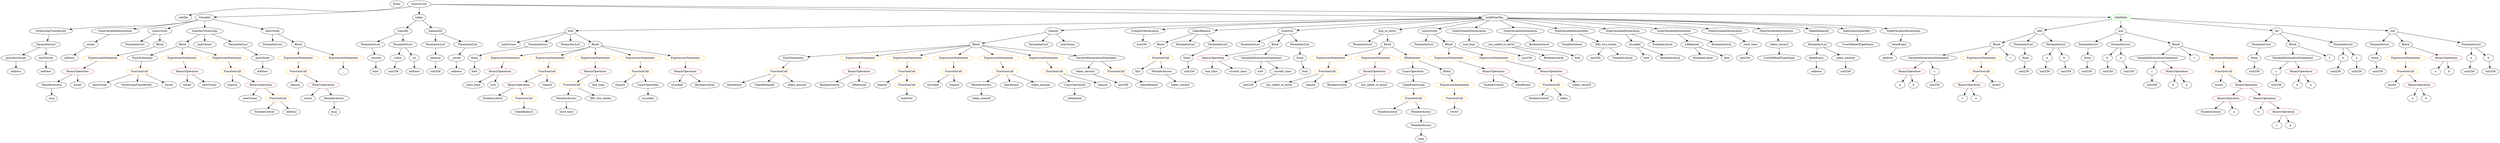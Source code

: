 strict digraph {
	graph [bb="0,0,11160,756"];
	node [label="\N"];
	Enter	[height=0.5,
		pos="1750.5,738",
		width=0.83628];
	Identifier_end_time_1	[color=black,
		height=0.5,
		label=end_time,
		pos="5413.5,378",
		width=1.2382];
	Identifier_start_time	[color=black,
		height=0.5,
		label=start_time,
		pos="2080.5,306",
		width=1.3076];
	ParameterList_Unnamed_16	[color=black,
		height=0.5,
		label=ParameterList,
		pos="8102.5,522",
		width=1.7095];
	VariableDeclaration_beneficiary_1	[color=black,
		height=0.5,
		label=beneficiary,
		pos="8115.5,450",
		width=1.4184];
	ParameterList_Unnamed_16 -> VariableDeclaration_beneficiary_1	[pos="e,8112.4,468.1 8105.7,503.7 8107.1,496.32 8108.7,487.52 8110.3,479.25"];
	VariableDeclaration_token_amount	[color=black,
		height=0.5,
		label=token_amount,
		pos="8248.5,450",
		width=1.765];
	ParameterList_Unnamed_16 -> VariableDeclaration_token_amount	[pos="e,8217.1,466.07 8133.5,506.15 8154.8,495.92 8183.4,482.2 8206.8,471.01"];
	Identifier_now	[color=black,
		height=0.5,
		label=now,
		pos="2172.5,306",
		width=0.75];
	Identifier_isLocked_1	[color=black,
		height=0.5,
		label=isLocked,
		pos="3004.5,306",
		width=1.2521];
	Parameter_None	[color=black,
		height=0.5,
		label=None,
		pos="9293.5,450",
		width=0.85014];
	ElementaryTypeName_uint256_2	[color=black,
		height=0.5,
		label=uint256,
		pos="9292.5,378",
		width=1.0442];
	Parameter_None -> ElementaryTypeName_uint256_2	[pos="e,9292.8,396.1 9293.3,431.7 9293.2,424.41 9293.1,415.73 9292.9,407.54"];
	ParameterList_Unnamed_22	[color=black,
		height=0.5,
		label=ParameterList,
		pos="6075.5,522",
		width=1.7095];
	ElementaryTypeName_uint256_6	[color=black,
		height=0.5,
		label=uint256,
		pos="10044,378",
		width=1.0442];
	BinaryOperation_Unnamed_2	[color=brown,
		height=0.5,
		label=BinaryOperation,
		pos="9912.5,234",
		width=1.9867];
	NumberLiteral_Unnamed	[color=black,
		height=0.5,
		label=NumberLiteral,
		pos="9825.5,162",
		width=1.765];
	BinaryOperation_Unnamed_2 -> NumberLiteral_Unnamed	[pos="e,9846,179.47 9891.9,216.41 9880.9,207.52 9867.1,196.41 9854.9,186.63"];
	Identifier_a_1	[color=black,
		height=0.5,
		label=a,
		pos="9934.5,162",
		width=0.75];
	BinaryOperation_Unnamed_2 -> Identifier_a_1	[pos="e,9929.2,180.1 9918,215.7 9920.3,208.24 9923.1,199.32 9925.7,190.97"];
	VariableDeclaration_owner	[color=black,
		height=0.5,
		label=owner,
		pos="394.53,522",
		width=0.93331];
	ElementaryTypeName_address_2	[color=black,
		height=0.5,
		label=address,
		pos="311.53,450",
		width=1.0996];
	VariableDeclaration_owner -> ElementaryTypeName_address_2	[pos="e,329.57,466.21 377.33,506.5 365.99,496.93 350.91,484.21 338.05,473.36"];
	Identifier_this	[color=black,
		height=0.5,
		label=this,
		pos="5074.5,378",
		width=0.75];
	Identifier_isLocked	[color=black,
		height=0.5,
		label=isLocked,
		pos="2871.5,234",
		width=1.2521];
	ElementaryTypeName_uint256_15	[color=black,
		height=0.5,
		label=uint256,
		pos="1922.5,378",
		width=1.0442];
	FunctionDefinition_add	[color=black,
		height=0.5,
		label=add,
		pos="9092.5,594",
		width=0.75];
	Block_Unnamed_3	[color=black,
		height=0.5,
		label=Block,
		pos="8861.5,522",
		width=0.90558];
	FunctionDefinition_add -> Block_Unnamed_3	[pos="e,8889.8,531.56 9068.2,585.64 9028.4,573.55 8948.6,549.38 8900.7,534.86"];
	ParameterList_Unnamed_7	[color=black,
		height=0.5,
		label=ParameterList,
		pos="9022.5,522",
		width=1.7095];
	FunctionDefinition_add -> ParameterList_Unnamed_7	[pos="e,9039.2,539.7 9078,578.5 9069.1,569.59 9057.5,557.94 9047.1,547.62"];
	ParameterList_Unnamed_6	[color=black,
		height=0.5,
		label=ParameterList,
		pos="9163.5,522",
		width=1.7095];
	FunctionDefinition_add -> ParameterList_Unnamed_6	[pos="e,9146.6,539.7 9107.2,578.5 9116.3,569.59 9128.1,557.94 9138.6,547.62"];
	ElementaryTypeName_uint256_10	[color=black,
		height=0.5,
		label=uint256,
		pos="10613,378",
		width=1.0442];
	Identifier_msg_2	[color=black,
		height=0.5,
		label=msg,
		pos="6343.5,18",
		width=0.75];
	ExpressionStatement_Unnamed_1	[color=orange,
		height=0.5,
		label=ExpressionStatement,
		pos="10741,450",
		width=2.458];
	FunctionCall_Unnamed_1	[color=orange,
		height=0.5,
		label=FunctionCall,
		pos="10741,378",
		width=1.6125];
	ExpressionStatement_Unnamed_1 -> FunctionCall_Unnamed_1	[pos="e,10741,396.1 10741,431.7 10741,424.41 10741,415.73 10741,407.54"];
	Identifier_a_5	[color=black,
		height=0.5,
		label=a,
		pos="10861,378",
		width=0.75];
	NumberLiteral_Unnamed_4	[color=black,
		height=0.5,
		label=NumberLiteral,
		pos="6865.5,234",
		width=1.765];
	FunctionCall_Unnamed_9	[color=orange,
		height=0.5,
		label=FunctionCall,
		pos="2826.5,378",
		width=1.6125];
	Identifier_require_2	[color=black,
		height=0.5,
		label=require,
		pos="2747.5,306",
		width=1.0026];
	FunctionCall_Unnamed_9 -> Identifier_require_2	[pos="e,2764.7,322.19 2808.2,360.76 2797.7,351.5 2784.5,339.73 2773,329.58"];
	UnaryOperation_Unnamed	[color=black,
		height=0.5,
		label=UnaryOperation,
		pos="2871.5,306",
		width=1.9452];
	FunctionCall_Unnamed_9 -> UnaryOperation_Unnamed	[pos="e,2860.7,323.79 2837.4,360.05 2842.6,352.06 2848.8,342.33 2854.6,333.4"];
	ParameterList_Unnamed_3	[color=black,
		height=0.5,
		label=ParameterList,
		pos="10072,522",
		width=1.7095];
	Parameter_None_1	[color=black,
		height=0.5,
		label=None,
		pos="10044,450",
		width=0.85014];
	ParameterList_Unnamed_3 -> Parameter_None_1	[pos="e,10050,467.62 10065,503.7 10062,496.04 10058,486.85 10054,478.3"];
	Parameter_None_2	[color=black,
		height=0.5,
		label=None,
		pos="10604,450",
		width=0.85014];
	Parameter_None_2 -> ElementaryTypeName_uint256_10	[pos="e,10610,396.1 10606,431.7 10607,424.32 10608,415.52 10609,407.25"];
	FunctionDefinition_lock	[color=black,
		height=0.5,
		label=lock,
		pos="2519.5,594",
		width=0.75];
	ModifierInvocation_onlyOwner_1	[color=black,
		height=0.5,
		label=onlyOwner,
		pos="2247.5,522",
		width=1.4323];
	FunctionDefinition_lock -> ModifierInvocation_onlyOwner_1	[pos="e,2286.5,534.24 2494.3,586.97 2454.6,577.39 2374.8,557.93 2307.5,540 2304.2,539.12 2300.8,538.2 2297.4,537.27"];
	ParameterList_Unnamed_21	[color=black,
		height=0.5,
		label=ParameterList,
		pos="2378.5,522",
		width=1.7095];
	FunctionDefinition_lock -> ParameterList_Unnamed_21	[pos="e,2408.9,538.09 2498.4,582.52 2477.6,572.16 2445.1,556.05 2419.2,543.19"];
	ParameterList_Unnamed_20	[color=black,
		height=0.5,
		label=ParameterList,
		pos="2519.5,522",
		width=1.7095];
	FunctionDefinition_lock -> ParameterList_Unnamed_20	[pos="e,2519.5,540.1 2519.5,575.7 2519.5,568.41 2519.5,559.73 2519.5,551.54"];
	Block_Unnamed_9	[color=black,
		height=0.5,
		label=Block,
		pos="2631.5,522",
		width=0.90558];
	FunctionDefinition_lock -> Block_Unnamed_9	[pos="e,2610.6,536.06 2538.8,580.97 2555.9,570.27 2581.2,554.44 2601.1,542.02"];
	ParameterList_Unnamed_23	[color=black,
		height=0.5,
		label=ParameterList,
		pos="5583.5,522",
		width=1.7095];
	Identifier_beneficiary_2	[color=black,
		height=0.5,
		label=beneficiary,
		pos="3264.5,306",
		width=1.4184];
	ElementaryTypeName_uint256_1	[color=black,
		height=0.5,
		label=uint256,
		pos="9385.5,378",
		width=1.0442];
	MemberAccess_Unnamed_6	[color=black,
		height=0.5,
		label=MemberAccess,
		pos="4388.5,306",
		width=1.9174];
	Identifier_token_reward_2	[color=black,
		height=0.5,
		label=token_reward,
		pos="4388.5,234",
		width=1.7095];
	MemberAccess_Unnamed_6 -> Identifier_token_reward_2	[pos="e,4388.5,252.1 4388.5,287.7 4388.5,280.41 4388.5,271.73 4388.5,263.54"];
	BinaryOperation_Unnamed_20	[color=brown,
		height=0.5,
		label=BinaryOperation,
		pos="6134.5,378",
		width=1.9867];
	BooleanLiteral_Unnamed_7	[color=black,
		height=0.5,
		label=BooleanLiteral,
		pos="5966.5,306",
		width=1.7788];
	BinaryOperation_Unnamed_20 -> BooleanLiteral_Unnamed_7	[pos="e,6001.4,321.51 6098.5,361.98 6073.1,351.41 6039,337.19 6011.8,325.86"];
	Identifier_not_called_re_ent41_1	[color=black,
		height=0.5,
		label=not_called_re_ent41,
		pos="6134.5,306",
		width=2.3887];
	BinaryOperation_Unnamed_20 -> Identifier_not_called_re_ent41_1	[pos="e,6134.5,324.1 6134.5,359.7 6134.5,352.41 6134.5,343.73 6134.5,335.54"];
	VariableDeclarationStatement_Unnamed_2	[color=black,
		height=0.5,
		label=VariableDeclarationStatement,
		pos="8589.5,450",
		width=3.3174];
	BinaryOperation_Unnamed_8	[color=brown,
		height=0.5,
		label=BinaryOperation,
		pos="8497.5,378",
		width=1.9867];
	VariableDeclarationStatement_Unnamed_2 -> BinaryOperation_Unnamed_8	[pos="e,8519.3,395.55 8567.3,432.05 8555.5,423.13 8541,412.06 8528.2,402.34"];
	VariableDeclaration_c_2	[color=black,
		height=0.5,
		label=c,
		pos="8614.5,378",
		width=0.75];
	VariableDeclarationStatement_Unnamed_2 -> VariableDeclaration_c_2	[pos="e,8608.6,395.62 8595.7,431.7 8598.4,424.04 8601.7,414.85 8604.8,406.3"];
	FunctionDefinition_release	[color=black,
		height=0.5,
		label=release,
		pos="4756.5,594",
		width=0.98875];
	Block_Unnamed_13	[color=black,
		height=0.5,
		label=Block,
		pos="4355.5,522",
		width=0.90558];
	FunctionDefinition_release -> Block_Unnamed_13	[pos="e,4386.4,528.4 4723,587.15 4650.2,574.44 4477.5,544.3 4397.5,530.33"];
	ParameterList_Unnamed_25	[color=black,
		height=0.5,
		label=ParameterList,
		pos="4691.5,522",
		width=1.7095];
	FunctionDefinition_release -> ParameterList_Unnamed_25	[pos="e,4707.1,539.8 4741.8,577.12 4733.8,568.51 4723.7,557.67 4714.7,547.96"];
	ModifierInvocation_onlyOwner_2	[color=black,
		height=0.5,
		label=onlyOwner,
		pos="4822.5,522",
		width=1.4323];
	FunctionDefinition_release -> ModifierInvocation_onlyOwner_2	[pos="e,4807,539.47 4771.2,577.46 4779.4,568.74 4789.9,557.65 4799.2,547.76"];
	Block_Unnamed_8	[color=black,
		height=0.5,
		label=Block,
		pos="5188.5,522",
		width=0.90558];
	FunctionCall_Unnamed_8	[color=orange,
		height=0.5,
		label=FunctionCall,
		pos="5188.5,450",
		width=1.6125];
	Block_Unnamed_8 -> FunctionCall_Unnamed_8	[pos="e,5188.5,468.1 5188.5,503.7 5188.5,496.41 5188.5,487.73 5188.5,479.54"];
	ExpressionStatement_Unnamed_12	[color=orange,
		height=0.5,
		label=ExpressionStatement,
		pos="2241.5,450",
		width=2.458];
	BinaryOperation_Unnamed_17	[color=brown,
		height=0.5,
		label=BinaryOperation,
		pos="2220.5,378",
		width=1.9867];
	ExpressionStatement_Unnamed_12 -> BinaryOperation_Unnamed_17	[pos="e,2225.7,396.1 2236.3,431.7 2234.1,424.24 2231.4,415.32 2228.9,406.97"];
	UsingForDeclaration_Unnamed	[color=black,
		height=0.5,
		label=UsingForDeclaration,
		pos="5117.5,594",
		width=2.4303];
	ElementaryTypeName_uint256_17	[color=black,
		height=0.5,
		label=uint256,
		pos="5100.5,522",
		width=1.0442];
	UsingForDeclaration_Unnamed -> ElementaryTypeName_uint256_17	[pos="e,5104.7,540.1 5113.3,575.7 5111.5,568.32 5109.4,559.52 5107.4,551.25"];
	VariableDeclarationStatement_Unnamed	[color=black,
		height=0.5,
		label=VariableDeclarationStatement,
		pos="9609.5,450",
		width=3.3174];
	VariableDeclaration_c	[color=black,
		height=0.5,
		label=c,
		pos="9583.5,378",
		width=0.75];
	VariableDeclarationStatement_Unnamed -> VariableDeclaration_c	[pos="e,9589.7,395.62 9603.1,431.7 9600.3,424.04 9596.8,414.85 9593.7,406.3"];
	BinaryOperation_Unnamed	[color=brown,
		height=0.5,
		label=BinaryOperation,
		pos="9700.5,378",
		width=1.9867];
	VariableDeclarationStatement_Unnamed -> BinaryOperation_Unnamed	[pos="e,9679,395.55 9631.6,432.05 9643.2,423.13 9657.6,412.06 9670.2,402.34"];
	Block_Unnamed_6	[color=black,
		height=0.5,
		label=Block,
		pos="800.53,522",
		width=0.90558];
	EmitStatement_Unnamed	[color=black,
		height=0.5,
		label=EmitStatement,
		pos="628.53,450",
		width=1.7788];
	Block_Unnamed_6 -> EmitStatement_Unnamed	[pos="e,664.03,465.45 774.78,510.52 748.34,499.76 706.64,482.79 674.52,469.72"];
	ExpressionStatement_Unnamed_7	[color=orange,
		height=0.5,
		label=ExpressionStatement,
		pos="799.53,450",
		width=2.458];
	Block_Unnamed_6 -> ExpressionStatement_Unnamed_7	[pos="e,799.78,468.1 800.28,503.7 800.18,496.41 800.06,487.73 799.94,479.54"];
	ExpressionStatement_Unnamed_6	[color=orange,
		height=0.5,
		label=ExpressionStatement,
		pos="994.53,450",
		width=2.458];
	Block_Unnamed_6 -> ExpressionStatement_Unnamed_6	[pos="e,950.43,465.97 826.39,510.59 832.02,508.37 837.96,506.08 843.53,504 875.27,492.16 911.03,479.58 939.78,469.64"];
	NumberLiteral_Unnamed_5	[color=black,
		height=0.5,
		label=NumberLiteral,
		pos="6662.5,306",
		width=1.765];
	NumberLiteral_Unnamed_1	[color=black,
		height=0.5,
		label=NumberLiteral,
		pos="1165.5,162",
		width=1.765];
	FunctionDefinition_tokenBalance	[color=black,
		height=0.5,
		label=tokenBalance,
		pos="5370.5,594",
		width=1.6679];
	FunctionDefinition_tokenBalance -> Block_Unnamed_8	[pos="e,5214.1,533.74 5333.6,579.5 5305.1,568.98 5264.7,553.89 5229.5,540 5227.8,539.32 5226,538.62 5224.3,537.9"];
	ParameterList_Unnamed_18	[color=black,
		height=0.5,
		label=ParameterList,
		pos="5300.5,522",
		width=1.7095];
	FunctionDefinition_tokenBalance -> ParameterList_Unnamed_18	[pos="e,5317,539.47 5353.9,576.41 5345.3,567.78 5334.6,557.06 5325,547.5"];
	ParameterList_Unnamed_19	[color=black,
		height=0.5,
		label=ParameterList,
		pos="5441.5,522",
		width=1.7095];
	FunctionDefinition_tokenBalance -> ParameterList_Unnamed_19	[pos="e,5424.8,539.47 5387.4,576.41 5396.1,567.78 5407,557.06 5416.7,547.5"];
	NumberLiteral_Unnamed_7	[color=black,
		height=0.5,
		label=NumberLiteral,
		pos="6192.5,162",
		width=1.765];
	BinaryOperation_Unnamed_18	[color=brown,
		height=0.5,
		label=BinaryOperation,
		pos="2631.5,378",
		width=1.9867];
	FunctionCall_Unnamed_12	[color=orange,
		height=0.5,
		label=FunctionCall,
		pos="2527.5,306",
		width=1.6125];
	BinaryOperation_Unnamed_18 -> FunctionCall_Unnamed_12	[pos="e,2551.2,322.91 2607.4,360.76 2593.5,351.42 2575.9,339.55 2560.7,329.33"];
	Identifier_end_time	[color=black,
		height=0.5,
		label=end_time,
		pos="2648.5,306",
		width=1.2382];
	BinaryOperation_Unnamed_18 -> Identifier_end_time	[pos="e,2644.4,324.1 2635.7,359.7 2637.5,352.32 2639.7,343.52 2641.7,335.25"];
	NumberLiteral_Unnamed_3	[color=black,
		height=0.5,
		label=NumberLiteral,
		pos="7017.5,522",
		width=1.765];
	Identifier_assert_1	[color=black,
		height=0.5,
		label=assert,
		pos="10680,306",
		width=0.89172];
	Block_Unnamed_3 -> VariableDeclarationStatement_Unnamed_2	[pos="e,8648.1,466.09 8832.4,513.51 8791.4,502.94 8715.2,483.35 8659.1,468.9"];
	ExpressionStatement_Unnamed_2	[color=orange,
		height=0.5,
		label=ExpressionStatement,
		pos="8815.5,450",
		width=2.458];
	Block_Unnamed_3 -> ExpressionStatement_Unnamed_2	[pos="e,8826.8,468.12 8850.9,504.76 8845.6,496.7 8839,486.74 8833,477.6"];
	Identifier_c_4	[color=black,
		height=0.5,
		label=c,
		pos="8948.5,450",
		width=0.75];
	Block_Unnamed_3 -> Identifier_c_4	[pos="e,8931.7,464.54 8879.6,506.5 8892.1,496.38 8909.1,482.73 8923,471.5"];
	Parameter_a_3	[color=black,
		height=0.5,
		label=a,
		pos="9117.5,450",
		width=0.75];
	ElementaryTypeName_uint256_11	[color=black,
		height=0.5,
		label=uint256,
		pos="9106.5,378",
		width=1.0442];
	Parameter_a_3 -> ElementaryTypeName_uint256_11	[pos="e,9109.2,396.1 9114.8,431.7 9113.7,424.32 9112.3,415.52 9111,407.25"];
	Identifier_isLocked_2	[color=black,
		height=0.5,
		label=isLocked,
		pos="4166.5,306",
		width=1.2521];
	BinaryOperation_Unnamed_16	[color=brown,
		height=0.5,
		label=BinaryOperation,
		pos="2289.5,306",
		width=1.9867];
	NumberLiteral_Unnamed_6	[color=black,
		height=0.5,
		label=NumberLiteral,
		pos="2172.5,234",
		width=1.765];
	BinaryOperation_Unnamed_16 -> NumberLiteral_Unnamed_6	[pos="e,2198.8,250.74 2262.7,288.94 2246.7,279.36 2226.1,267.06 2208.7,256.63"];
	FunctionCall_Unnamed_11	[color=orange,
		height=0.5,
		label=FunctionCall,
		pos="2312.5,234",
		width=1.6125];
	BinaryOperation_Unnamed_16 -> FunctionCall_Unnamed_11	[pos="e,2306.9,252.1 2295.2,287.7 2297.7,280.24 2300.6,271.32 2303.3,262.97"];
	FunctionCall_Unnamed_21	[color=orange,
		height=0.5,
		label=FunctionCall,
		pos="4483.5,378",
		width=1.6125];
	FunctionCall_Unnamed_21 -> MemberAccess_Unnamed_6	[pos="e,4410.7,323.31 4462,361.12 4449.5,351.94 4433.6,340.23 4419.8,330.06"];
	Identifier_beneficiary_1	[color=black,
		height=0.5,
		label=beneficiary,
		pos="4526.5,306",
		width=1.4184];
	FunctionCall_Unnamed_21 -> Identifier_beneficiary_1	[pos="e,4516.2,323.79 4493.9,360.05 4498.9,352.06 4504.8,342.33 4510.3,333.4"];
	Identifier_token_amount	[color=black,
		height=0.5,
		label=token_amount,
		pos="4659.5,306",
		width=1.765];
	FunctionCall_Unnamed_21 -> Identifier_token_amount	[pos="e,4623.6,321.28 4518.3,363.17 4545.4,352.38 4583.4,337.3 4613.1,325.48"];
	Identifier_owner_3	[color=black,
		height=0.5,
		label=owner,
		pos="828.53,306",
		width=0.93331];
	FunctionDefinition_lockOver	[color=black,
		height=0.5,
		label=lockOver,
		pos="5751.5,594",
		width=1.2521];
	FunctionDefinition_lockOver -> ParameterList_Unnamed_23	[pos="e,5617.8,537.27 5721.1,580.32 5695.2,569.52 5657.5,553.83 5628.2,541.6"];
	Block_Unnamed_12	[color=black,
		height=0.5,
		label=Block,
		pos="5695.5,522",
		width=0.90558];
	FunctionDefinition_lockOver -> Block_Unnamed_12	[pos="e,5708.3,538.99 5738.3,576.41 5731.5,567.92 5723.1,557.41 5715.5,547.96"];
	ParameterList_Unnamed_24	[color=black,
		height=0.5,
		label=ParameterList,
		pos="5807.5,522",
		width=1.7095];
	FunctionDefinition_lockOver -> ParameterList_Unnamed_24	[pos="e,5794,539.96 5764.8,576.41 5771.4,568.16 5779.5,558.01 5786.9,548.78"];
	ElementaryTypeName_uint256_20	[color=black,
		height=0.5,
		label=uint256,
		pos="7111.5,450",
		width=1.0442];
	BooleanLiteral_Unnamed_5	[color=black,
		height=0.5,
		label=BooleanLiteral,
		pos="6918.5,450",
		width=1.7788];
	Identifier_require	[color=black,
		height=0.5,
		label=require,
		pos="1298.5,306",
		width=1.0026];
	EmitStatement_Unnamed_1	[color=black,
		height=0.5,
		label=EmitStatement,
		pos="3540.5,450",
		width=1.7788];
	FunctionCall_Unnamed_22	[color=orange,
		height=0.5,
		label=FunctionCall,
		pos="3470.5,378",
		width=1.6125];
	EmitStatement_Unnamed_1 -> FunctionCall_Unnamed_22	[pos="e,3487,395.47 3523.9,432.41 3515.3,423.78 3504.6,413.06 3495,403.5"];
	ModifierInvocation_onlyOwner	[color=black,
		height=0.5,
		label=onlyOwner,
		pos="904.53,522",
		width=1.4323];
	FunctionDefinition_bug_re_ent41	[color=black,
		height=0.5,
		label=bug_re_ent41,
		pos="6187.5,594",
		width=1.7095];
	FunctionDefinition_bug_re_ent41 -> ParameterList_Unnamed_22	[pos="e,6100.6,538.66 6162.4,577.29 6147,567.65 6127,555.18 6110.1,544.62"];
	Block_Unnamed_10	[color=black,
		height=0.5,
		label=Block,
		pos="6187.5,522",
		width=0.90558];
	FunctionDefinition_bug_re_ent41 -> Block_Unnamed_10	[pos="e,6187.5,540.1 6187.5,575.7 6187.5,568.41 6187.5,559.73 6187.5,551.54"];
	Identifier_TokenReleased	[color=black,
		height=0.5,
		label=TokenReleased,
		pos="3401.5,306",
		width=1.8897];
	ElementaryTypeName_address	[color=black,
		height=0.5,
		label=address,
		pos="2017.5,378",
		width=1.0996];
	Identifier_start_time_1	[color=black,
		height=0.5,
		label=start_time,
		pos="2481.5,162",
		width=1.3076];
	ParameterList_Unnamed_11	[color=black,
		height=0.5,
		label=ParameterList,
		pos="1640.5,522",
		width=1.7095];
	Parameter_success	[color=black,
		height=0.5,
		label=success,
		pos="1650.5,450",
		width=1.1135];
	ParameterList_Unnamed_11 -> Parameter_success	[pos="e,1648.1,468.1 1643,503.7 1644.1,496.32 1645.3,487.52 1646.5,479.25"];
	BinaryOperation_Unnamed_3	[color=brown,
		height=0.5,
		label=BinaryOperation,
		pos="10074,234",
		width=1.9867];
	Identifier_b_1	[color=black,
		height=0.5,
		label=b,
		pos="10051,162",
		width=0.75];
	BinaryOperation_Unnamed_3 -> Identifier_b_1	[pos="e,10056,180.1 10068,215.7 10065,208.24 10062,199.32 10060,190.97"];
	BinaryOperation_Unnamed_4	[color=brown,
		height=0.5,
		label=BinaryOperation,
		pos="10168,162",
		width=1.9867];
	BinaryOperation_Unnamed_3 -> BinaryOperation_Unnamed_4	[pos="e,10145,179.47 10096,216.41 10108,207.43 10123,196.19 10136,186.34"];
	ElementaryTypeName_uint256_7	[color=black,
		height=0.5,
		label=uint256,
		pos="10155,306",
		width=1.0442];
	Identifier_revert	[color=black,
		height=0.5,
		label=revert,
		pos="6492.5,162",
		width=0.87786];
	FunctionCall_Unnamed_15	[color=orange,
		height=0.5,
		label=FunctionCall,
		pos="6492.5,234",
		width=1.6125];
	FunctionCall_Unnamed_15 -> Identifier_revert	[pos="e,6492.5,180.1 6492.5,215.7 6492.5,208.41 6492.5,199.73 6492.5,191.54"];
	FunctionCall_Unnamed_14	[color=orange,
		height=0.5,
		label=FunctionCall,
		pos="6312.5,234",
		width=1.6125];
	FunctionCall_Unnamed_14 -> NumberLiteral_Unnamed_7	[pos="e,6219.2,178.57 6286.2,217.64 6269.4,207.86 6247.5,195.05 6229,184.3"];
	MemberAccess_Unnamed_4	[color=black,
		height=0.5,
		label=MemberAccess,
		pos="6343.5,162",
		width=1.9174];
	FunctionCall_Unnamed_14 -> MemberAccess_Unnamed_4	[pos="e,6336,180.1 6320.2,215.7 6323.6,208.07 6327.6,198.92 6331.4,190.4"];
	BinaryOperation_Unnamed_21	[color=brown,
		height=0.5,
		label=BinaryOperation,
		pos="5430.5,450",
		width=1.9867];
	Block_Unnamed_12 -> BinaryOperation_Unnamed_21	[pos="e,5483.4,462.49 5670.6,509.92 5665.4,507.8 5659.8,505.71 5654.5,504 5625.2,494.51 5549.8,477.2 5494.5,464.94"];
	VariableDeclarationStatement_Unnamed_3	[color=black,
		height=0.5,
		label=VariableDeclarationStatement,
		pos="5639.5,450",
		width=3.3174];
	Block_Unnamed_12 -> VariableDeclarationStatement_Unnamed_3	[pos="e,5653.4,468.29 5682.8,505.12 5676.2,496.89 5668,486.62 5660.5,477.26"];
	FunctionDefinition_mul	[color=black,
		height=0.5,
		label=mul,
		pos="9445.5,594",
		width=0.75];
	ParameterList_Unnamed_1	[color=black,
		height=0.5,
		label=ParameterList,
		pos="9304.5,522",
		width=1.7095];
	FunctionDefinition_mul -> ParameterList_Unnamed_1	[pos="e,9334.9,538.09 9424.4,582.52 9403.6,572.16 9371.1,556.05 9345.2,543.19"];
	ParameterList_Unnamed	[color=black,
		height=0.5,
		label=ParameterList,
		pos="9445.5,522",
		width=1.7095];
	FunctionDefinition_mul -> ParameterList_Unnamed	[pos="e,9445.5,540.1 9445.5,575.7 9445.5,568.41 9445.5,559.73 9445.5,551.54"];
	Block_Unnamed	[color=black,
		height=0.5,
		label=Block,
		pos="9691.5,522",
		width=0.90558];
	FunctionDefinition_mul -> Block_Unnamed	[pos="e,9663,531.12 9470,586.03 9512.6,573.91 9600.7,548.85 9652,534.24"];
	Parameter_None_3	[color=black,
		height=0.5,
		label=None,
		pos="9024.5,450",
		width=0.85014];
	ParameterList_Unnamed_7 -> Parameter_None_3	[pos="e,9024,468.1 9023,503.7 9023.2,496.41 9023.5,487.73 9023.7,479.54"];
	ParameterList_Unnamed_5	[color=black,
		height=0.5,
		label=ParameterList,
		pos="10616,522",
		width=1.7095];
	ParameterList_Unnamed_5 -> Parameter_None_2	[pos="e,10606,468.1 10613,503.7 10611,496.32 10610,487.52 10608,479.25"];
	VariableDeclarationStatement_Unnamed_1	[color=black,
		height=0.5,
		label=VariableDeclarationStatement,
		pos="10212,450",
		width=3.3174];
	VariableDeclaration_c_1	[color=black,
		height=0.5,
		label=c,
		pos="10155,378",
		width=0.75];
	VariableDeclarationStatement_Unnamed_1 -> VariableDeclaration_c_1	[pos="e,10167,394.2 10197,431.7 10190,423.07 10182,412.5 10174,403.1"];
	BinaryOperation_Unnamed_5	[color=brown,
		height=0.5,
		label=BinaryOperation,
		pos="10272,378",
		width=1.9867];
	VariableDeclarationStatement_Unnamed_1 -> BinaryOperation_Unnamed_5	[pos="e,10257,396.1 10226,431.7 10233,423.56 10242,413.69 10250,404.7"];
	Identifier_a_6	[color=black,
		height=0.5,
		label=a,
		pos="8442.5,306",
		width=0.75];
	BinaryOperation_Unnamed_8 -> Identifier_a_6	[pos="e,8454.6,322.36 8484.2,360.05 8477.4,351.44 8469.1,340.81 8461.6,331.33"];
	Identifier_b_5	[color=black,
		height=0.5,
		label=b,
		pos="8514.5,306",
		width=0.75];
	BinaryOperation_Unnamed_8 -> Identifier_b_5	[pos="e,8510.4,324.1 8501.7,359.7 8503.5,352.32 8505.7,343.52 8507.7,335.25"];
	Identifier_newOwner	[color=black,
		height=0.5,
		label=newOwner,
		pos="1098.5,234",
		width=1.4046];
	FunctionDefinition_constructor_1	[color=black,
		height=0.5,
		label=constructor,
		pos="6392.5,594",
		width=1.4877];
	ParameterList_Unnamed_17	[color=black,
		height=0.5,
		label=ParameterList,
		pos="6347.5,522",
		width=1.7095];
	FunctionDefinition_constructor_1 -> ParameterList_Unnamed_17	[pos="e,6358.3,539.79 6381.6,576.05 6376.5,568.06 6370.2,558.33 6364.5,549.4"];
	Block_Unnamed_7	[color=black,
		height=0.5,
		label=Block,
		pos="6459.5,522",
		width=0.90558];
	FunctionDefinition_constructor_1 -> Block_Unnamed_7	[pos="e,6444.7,538.51 6408.4,576.41 6416.9,567.53 6427.5,556.44 6436.9,546.67"];
	Identifier_newOwner_1	[color=black,
		height=0.5,
		label=newOwner,
		pos="434.53,306",
		width=1.4046];
	ElementaryTypeName_uint256_3	[color=black,
		height=0.5,
		label=uint256,
		pos="9583.5,306",
		width=1.0442];
	ElementaryTypeName_address_1	[color=black,
		height=0.5,
		label=address,
		pos="1827.5,378",
		width=1.0996];
	Identifier_require_1	[color=black,
		height=0.5,
		label=require,
		pos="1035.5,306",
		width=1.0026];
	Identifier_a_4	[color=black,
		height=0.5,
		label=a,
		pos="10766,234",
		width=0.75];
	VariableDeclaration_not_called_re_ent41	[color=black,
		height=0.5,
		label=not_called_re_ent41,
		pos="6703.5,522",
		width=2.3887];
	VariableDeclaration_not_called_re_ent41 -> BooleanLiteral_Unnamed_5	[pos="e,6877.9,464.24 6748.6,506.33 6783.2,495.06 6831,479.5 6867.1,467.75"];
	ElementaryTypeName_bool_4	[color=black,
		height=0.5,
		label=bool,
		pos="7028.5,450",
		width=0.76697];
	VariableDeclaration_not_called_re_ent41 -> ElementaryTypeName_bool_4	[pos="e,7007.4,461.82 6767,509.52 6850.2,494.45 6986.2,469.7 6991.5,468 6993.3,467.45 6995,466.85 6996.8,466.2"];
	NumberLiteral_Unnamed_2	[color=black,
		height=0.5,
		label=NumberLiteral,
		pos="7230.5,450",
		width=1.765];
	BinaryOperation_Unnamed_12	[color=brown,
		height=0.5,
		label=BinaryOperation,
		pos="1161.5,306",
		width=1.9867];
	BinaryOperation_Unnamed_12 -> Identifier_newOwner	[pos="e,1113.2,251.31 1146.3,288.05 1138.7,279.59 1129.3,269.19 1120.9,259.84"];
	FunctionCall_Unnamed_5	[color=orange,
		height=0.5,
		label=FunctionCall,
		pos="1225.5,234",
		width=1.6125];
	BinaryOperation_Unnamed_12 -> FunctionCall_Unnamed_5	[pos="e,1210.2,251.79 1177,288.05 1184.6,279.71 1194,269.49 1202.4,260.25"];
	StateVariableDeclaration_Unnamed_6	[color=black,
		height=0.5,
		label=StateVariableDeclaration,
		pos="6565.5,594",
		width=2.8184];
	VariableDeclaration_end_time	[color=black,
		height=0.5,
		label=end_time,
		pos="6554.5,522",
		width=1.2382];
	StateVariableDeclaration_Unnamed_6 -> VariableDeclaration_end_time	[pos="e,6557.2,540.1 6562.8,575.7 6561.7,568.32 6560.3,559.52 6559,551.25"];
	BinaryOperation_Unnamed_21 -> Identifier_end_time_1	[pos="e,5417.7,396.1 5426.3,431.7 5424.5,424.32 5422.4,415.52 5420.4,407.25"];
	Identifier_current_time	[color=black,
		height=0.5,
		label=current_time,
		pos="5533.5,378",
		width=1.5848];
	BinaryOperation_Unnamed_21 -> Identifier_current_time	[pos="e,5510.2,394.83 5454.7,432.59 5468.4,423.24 5485.9,411.4 5500.8,401.23"];
	BinaryOperation_Unnamed_9	[color=brown,
		height=0.5,
		label=BinaryOperation,
		pos="8790.5,306",
		width=1.9867];
	Identifier_c_3	[color=black,
		height=0.5,
		label=c,
		pos="8754.5,234",
		width=0.75];
	BinaryOperation_Unnamed_9 -> Identifier_c_3	[pos="e,8762.8,251.14 8781.6,287.7 8777.5,279.75 8772.6,270.16 8768.1,261.34"];
	Identifier_a_7	[color=black,
		height=0.5,
		label=a,
		pos="8826.5,234",
		width=0.75];
	BinaryOperation_Unnamed_9 -> Identifier_a_7	[pos="e,8818.2,251.14 8799.4,287.7 8803.5,279.75 8808.4,270.16 8813,261.34"];
	EventDefinition_OwnershipTransferred	[color=black,
		height=0.5,
		label=OwnershipTransferred,
		pos="221.53,594",
		width=2.6243];
	ParameterList_Unnamed_12	[color=black,
		height=0.5,
		label=ParameterList,
		pos="203.53,522",
		width=1.7095];
	EventDefinition_OwnershipTransferred -> ParameterList_Unnamed_12	[pos="e,207.93,540.1 217.08,575.7 215.18,568.32 212.92,559.52 210.8,551.25"];
	SourceUnit_Unnamed	[color=black,
		height=0.5,
		label=SourceUnit,
		pos="1851.5,738",
		width=1.46];
	PragmaDirective_solidity	[color=black,
		height=0.5,
		label=solidity,
		pos="805.53,666",
		width=1.0442];
	SourceUnit_Unnamed -> PragmaDirective_solidity	[pos="e,832.85,678.7 1813.8,725.18 1805.9,723.11 1797.5,721.22 1789.5,720 1377.2,656.42 1260.7,765.32 851.53,684 848.92,683.48 846.27,\
682.84 843.62,682.1"];
	ContractDefinition_Ownable	[color=black,
		height=0.5,
		label=Ownable,
		pos="904.53,666",
		width=1.2105];
	SourceUnit_Unnamed -> ContractDefinition_Ownable	[pos="e,948.17,666.42 1813.4,725.22 1805.6,723.17 1797.3,721.29 1789.5,720 1478.6,668.64 1098.9,665.53 959.36,666.35"];
	ContractDefinition_token	[color=black,
		height=0.5,
		label=token,
		pos="1851.5,666",
		width=0.864];
	SourceUnit_Unnamed -> ContractDefinition_token	[pos="e,1851.5,684.1 1851.5,719.7 1851.5,712.41 1851.5,703.73 1851.5,695.54"];
	ContractDefinition_lockEtherPay	[color=black,
		height=0.5,
		label=lockEtherPay,
		pos="6675.5,666",
		width=1.6679];
	SourceUnit_Unnamed -> ContractDefinition_lockEtherPay	[pos="e,6615.7,667.87 1904.1,736.24 2386.8,729.23 6046.1,676.13 6604.2,668.03"];
	ContractDefinition_SafeMath	[color=green,
		height=0.5,
		label=SafeMath,
		pos="9445.5,666",
		width=1.2798];
	SourceUnit_Unnamed -> ContractDefinition_SafeMath	[pos="e,9399.3,667.43 1904.3,736.51 2540.7,730.65 8726,673.63 9388.2,667.53"];
	Parameter_a_2	[color=black,
		height=0.5,
		label=a,
		pos="11036,450",
		width=0.75];
	ElementaryTypeName_uint256_8	[color=black,
		height=0.5,
		label=uint256,
		pos="11030,378",
		width=1.0442];
	Parameter_a_2 -> ElementaryTypeName_uint256_8	[pos="e,11031,396.1 11034,431.7 11033,424.41 11033,415.73 11032,407.54"];
	FunctionCall_Unnamed_16	[color=orange,
		height=0.5,
		label=FunctionCall,
		pos="4258.5,378",
		width=1.6125];
	FunctionCall_Unnamed_16 -> Identifier_isLocked_2	[pos="e,4186.7,322.34 4237.7,361.12 4225.2,351.68 4209.3,339.56 4195.7,329.19"];
	Identifier_require_5	[color=black,
		height=0.5,
		label=require,
		pos="4265.5,306",
		width=1.0026];
	FunctionCall_Unnamed_16 -> Identifier_require_5	[pos="e,4263.8,324.1 4260.3,359.7 4261,352.41 4261.9,343.73 4262.7,335.54"];
	VariableDeclaration_isReleased	[color=black,
		height=0.5,
		label=isReleased,
		pos="7566.5,522",
		width=1.3907];
	BooleanLiteral_Unnamed_2	[color=black,
		height=0.5,
		label=BooleanLiteral,
		pos="7595.5,450",
		width=1.7788];
	VariableDeclaration_isReleased -> BooleanLiteral_Unnamed_2	[pos="e,7588.4,468.1 7573.7,503.7 7576.8,496.15 7580.6,487.12 7584.1,478.68"];
	ElementaryTypeName_bool_2	[color=black,
		height=0.5,
		label=bool,
		pos="7705.5,450",
		width=0.76697];
	VariableDeclaration_isReleased -> ElementaryTypeName_bool_2	[pos="e,7684.3,461.71 7594.7,506.83 7617.7,495.21 7650.4,478.77 7674.3,466.74"];
	ElementaryTypeName_address_6	[color=black,
		height=0.5,
		label=address,
		pos="1286.5,162",
		width=1.0996];
	ExpressionStatement_Unnamed_22	[color=orange,
		height=0.5,
		label=ExpressionStatement,
		pos="3839.5,450",
		width=2.458];
	BinaryOperation_Unnamed_22	[color=brown,
		height=0.5,
		label=BinaryOperation,
		pos="3829.5,378",
		width=1.9867];
	ExpressionStatement_Unnamed_22 -> BinaryOperation_Unnamed_22	[pos="e,3832,396.1 3837.1,431.7 3836,424.32 3834.7,415.52 3833.6,407.25"];
	ParameterList_Unnamed_13	[color=black,
		height=0.5,
		label=ParameterList,
		pos="585.53,522",
		width=1.7095];
	StateVariableDeclaration_Unnamed_8	[color=black,
		height=0.5,
		label=StateVariableDeclaration,
		pos="6786.5,594",
		width=2.8184];
	StateVariableDeclaration_Unnamed_8 -> VariableDeclaration_not_called_re_ent41	[pos="e,6723.4,539.79 6766.4,576.05 6756.1,567.37 6743.4,556.64 6732.1,547.11"];
	BooleanLiteral_Unnamed_6	[color=black,
		height=0.5,
		label=BooleanLiteral,
		pos="6871.5,522",
		width=1.7788];
	StateVariableDeclaration_Unnamed_8 -> BooleanLiteral_Unnamed_6	[pos="e,6851.4,539.55 6807.1,576.05 6817.8,567.22 6831.1,556.27 6842.8,546.62"];
	Parameter_balance	[color=black,
		height=0.5,
		label=balance,
		pos="1922.5,450",
		width=1.0719];
	Parameter_balance -> ElementaryTypeName_uint256_15	[pos="e,1922.5,396.1 1922.5,431.7 1922.5,424.41 1922.5,415.73 1922.5,407.54"];
	MemberAccess_Unnamed_3	[color=black,
		height=0.5,
		label=MemberAccess,
		pos="2481.5,234",
		width=1.9174];
	FunctionCall_Unnamed_12 -> MemberAccess_Unnamed_3	[pos="e,2492.6,251.79 2516.4,288.05 2511.1,280.06 2504.7,270.33 2498.9,261.4"];
	Identifier_fifty_two_weeks	[color=black,
		height=0.5,
		label=fifty_two_weeks,
		pos="2641.5,234",
		width=2.0145];
	FunctionCall_Unnamed_12 -> Identifier_fifty_two_weeks	[pos="e,2615.1,251.22 2552.8,289.46 2568.3,279.97 2588.3,267.67 2605.4,257.17"];
	StateVariableDeclaration_Unnamed	[color=black,
		height=0.5,
		label=StateVariableDeclaration,
		pos="498.53,594",
		width=2.8184];
	StateVariableDeclaration_Unnamed -> VariableDeclaration_owner	[pos="e,414.71,536.58 473.62,576.23 458.69,566.18 439.63,553.35 423.96,542.81"];
	ElementaryTypeName_bool_3	[color=black,
		height=0.5,
		label=bool,
		pos="2103.5,378",
		width=0.76697];
	Parameter_None_6	[color=black,
		height=0.5,
		label=None,
		pos="5807.5,450",
		width=0.85014];
	ParameterList_Unnamed_24 -> Parameter_None_6	[pos="e,5807.5,468.1 5807.5,503.7 5807.5,496.41 5807.5,487.73 5807.5,479.54"];
	VariableDeclaration_c -> ElementaryTypeName_uint256_3	[pos="e,9583.5,324.1 9583.5,359.7 9583.5,352.41 9583.5,343.73 9583.5,335.54"];
	MemberAccess_Unnamed	[color=black,
		height=0.5,
		label=MemberAccess,
		pos="211.53,306",
		width=1.9174];
	Identifier_msg	[color=black,
		height=0.5,
		label=msg,
		pos="211.53,234",
		width=0.75];
	MemberAccess_Unnamed -> Identifier_msg	[pos="e,211.53,252.1 211.53,287.7 211.53,280.41 211.53,271.73 211.53,263.54"];
	FunctionCall_Unnamed_8 -> Identifier_this	[pos="e,5093.7,390.8 5163.2,433.46 5145.5,422.59 5121.8,408.04 5103.4,396.71"];
	MemberAccess_Unnamed_2	[color=black,
		height=0.5,
		label=MemberAccess,
		pos="5188.5,378",
		width=1.9174];
	FunctionCall_Unnamed_8 -> MemberAccess_Unnamed_2	[pos="e,5188.5,396.1 5188.5,431.7 5188.5,424.41 5188.5,415.73 5188.5,407.54"];
	ExpressionStatement_Unnamed_15	[color=orange,
		height=0.5,
		label=ExpressionStatement,
		pos="5944.5,450",
		width=2.458];
	FunctionCall_Unnamed_13	[color=orange,
		height=0.5,
		label=FunctionCall,
		pos="5944.5,378",
		width=1.6125];
	ExpressionStatement_Unnamed_15 -> FunctionCall_Unnamed_13	[pos="e,5944.5,396.1 5944.5,431.7 5944.5,424.41 5944.5,415.73 5944.5,407.54"];
	Identifier_require_7	[color=black,
		height=0.5,
		label=require,
		pos="3933.5,306",
		width=1.0026];
	ParameterList_Unnamed_9	[color=black,
		height=0.5,
		label=ParameterList,
		pos="1922.5,522",
		width=1.7095];
	ParameterList_Unnamed_9 -> Parameter_balance	[pos="e,1922.5,468.1 1922.5,503.7 1922.5,496.41 1922.5,487.73 1922.5,479.54"];
	ElementaryTypeName_uint256_14	[color=black,
		height=0.5,
		label=uint256,
		pos="8614.5,306",
		width=1.0442];
	ElementaryTypeName_uint256_19	[color=black,
		height=0.5,
		label=uint256,
		pos="6798.5,450",
		width=1.0442];
	ElementaryTypeName_address_4	[color=black,
		height=0.5,
		label=address,
		pos="203.53,378",
		width=1.0996];
	Parameter_b_1	[color=black,
		height=0.5,
		label=b,
		pos="10448,450",
		width=0.75];
	ElementaryTypeName_uint256_5	[color=black,
		height=0.5,
		label=uint256,
		pos="10427,378",
		width=1.0442];
	Parameter_b_1 -> ElementaryTypeName_uint256_5	[pos="e,10432,396.28 10442,432.05 10440,424.6 10438,415.64 10435,407.22"];
	VariableDeclaration_token_amount_1	[color=black,
		height=0.5,
		label=token_amount,
		pos="4831.5,378",
		width=1.765];
	ElementaryTypeName_uint256_24	[color=black,
		height=0.5,
		label=uint256,
		pos="5027.5,306",
		width=1.0442];
	VariableDeclaration_token_amount_1 -> ElementaryTypeName_uint256_24	[pos="e,4998.2,317.63 4870.1,363.33 4900.2,352.66 4943.1,337.44 4980.5,324 4982.9,323.17 4985.2,322.31 4987.6,321.44"];
	FunctionDefinition_div	[color=black,
		height=0.5,
		label=div,
		pos="10128,594",
		width=0.75];
	FunctionDefinition_div -> ParameterList_Unnamed_3	[pos="e,10085,539.63 10115,577.81 10109,569.28 10100,558.4 10092,548.6"];
	Block_Unnamed_1	[color=black,
		height=0.5,
		label=Block,
		pos="10212,522",
		width=0.90558];
	FunctionDefinition_div -> Block_Unnamed_1	[pos="e,10194,537.66 10144,579.5 10156,569.66 10172,556.11 10185,544.75"];
	ParameterList_Unnamed_2	[color=black,
		height=0.5,
		label=ParameterList,
		pos="10448,522",
		width=1.7095];
	FunctionDefinition_div -> ParameterList_Unnamed_2	[pos="e,10399,533.57 10153,587.39 10204,576.3 10318,551.33 10388,535.95"];
	ExpressionStatement_Unnamed_11	[color=orange,
		height=0.5,
		label=ExpressionStatement,
		pos="2436.5,450",
		width=2.458];
	FunctionCall_Unnamed_10	[color=orange,
		height=0.5,
		label=FunctionCall,
		pos="2415.5,378",
		width=1.6125];
	ExpressionStatement_Unnamed_11 -> FunctionCall_Unnamed_10	[pos="e,2420.7,396.1 2431.3,431.7 2429.1,424.24 2426.4,415.32 2423.9,406.97"];
	FunctionCall_Unnamed_2	[color=orange,
		height=0.5,
		label=FunctionCall,
		pos="8815.5,378",
		width=1.6125];
	FunctionCall_Unnamed_2 -> BinaryOperation_Unnamed_9	[pos="e,8796.6,324.1 8809.4,359.7 8806.7,352.15 8803.4,343.12 8800.4,334.68"];
	Identifier_assert_2	[color=black,
		height=0.5,
		label=assert,
		pos="8912.5,306",
		width=0.89172];
	FunctionCall_Unnamed_2 -> Identifier_assert_2	[pos="e,8893.6,320.7 8837.5,361.12 8851.4,351.12 8869.4,338.13 8884.3,327.38"];
	VariableDeclaration_beneficiary	[color=black,
		height=0.5,
		label=beneficiary,
		pos="8455.5,522",
		width=1.4184];
	ElementaryTypeName_address_7	[color=black,
		height=0.5,
		label=address,
		pos="8412.5,450",
		width=1.0996];
	VariableDeclaration_beneficiary -> ElementaryTypeName_address_7	[pos="e,8422.8,467.79 8445.1,504.05 8440.2,496.06 8434.2,486.33 8428.7,477.4"];
	Block_Unnamed_2	[color=black,
		height=0.5,
		label=Block,
		pos="10741,522",
		width=0.90558];
	Block_Unnamed_2 -> ExpressionStatement_Unnamed_1	[pos="e,10741,468.1 10741,503.7 10741,496.41 10741,487.73 10741,479.54"];
	BinaryOperation_Unnamed_7	[color=brown,
		height=0.5,
		label=BinaryOperation,
		pos="10919,450",
		width=1.9867];
	Block_Unnamed_2 -> BinaryOperation_Unnamed_7	[pos="e,10881,465.71 10766,510.82 10794,500.11 10837,483.01 10871,469.84"];
	StateVariableDeclaration_Unnamed_7	[color=black,
		height=0.5,
		label=StateVariableDeclaration,
		pos="7017.5,594",
		width=2.8184];
	StateVariableDeclaration_Unnamed_7 -> NumberLiteral_Unnamed_3	[pos="e,7017.5,540.1 7017.5,575.7 7017.5,568.41 7017.5,559.73 7017.5,551.54"];
	VariableDeclaration_fifty_two_weeks	[color=black,
		height=0.5,
		label=fifty_two_weeks,
		pos="7171.5,522",
		width=2.0145];
	StateVariableDeclaration_Unnamed_7 -> VariableDeclaration_fifty_two_weeks	[pos="e,7137.9,538.31 7053.2,576.76 7075.4,566.71 7103.9,553.73 7127.4,543.04"];
	MemberAccess_Unnamed_5	[color=black,
		height=0.5,
		label=MemberAccess,
		pos="6343.5,90",
		width=1.9174];
	MemberAccess_Unnamed_4 -> MemberAccess_Unnamed_5	[pos="e,6343.5,108.1 6343.5,143.7 6343.5,136.41 6343.5,127.73 6343.5,119.54"];
	ContractDefinition_Ownable -> EventDefinition_OwnershipTransferred	[pos="e,302.19,603.61 872.67,653.26 866.09,651.21 859.14,649.32 852.53,648 649.68,607.58 594.55,630.48 388.53,612 364.22,609.82 337.95,\
607.25 313.6,604.77"];
	ContractDefinition_Ownable -> StateVariableDeclaration_Unnamed	[pos="e,578.44,605.38 872.31,653.54 865.82,651.5 859,649.53 852.53,648 804.08,636.54 677.61,618.66 589.76,606.89"];
	FunctionDefinition_constructor	[color=black,
		height=0.5,
		label=constructor,
		pos="697.53,594",
		width=1.4877];
	ContractDefinition_Ownable -> FunctionDefinition_constructor	[pos="e,734.37,607.46 871.73,653.91 837.55,642.35 783.67,624.13 744.88,611.01"];
	FunctionDefinition_transferOwnership	[color=black,
		height=0.5,
		label=transferOwnership,
		pos="904.53,594",
		width=2.1947];
	ContractDefinition_Ownable -> FunctionDefinition_transferOwnership	[pos="e,904.53,612.1 904.53,647.7 904.53,640.41 904.53,631.73 904.53,623.54"];
	ModifierDefinition_onlyOwner	[color=black,
		height=0.5,
		label=onlyOwner,
		pos="1193.5,594",
		width=1.4323];
	ContractDefinition_Ownable -> ModifierDefinition_onlyOwner	[pos="e,1152.2,605.01 941.43,656.06 992.07,643.8 1083.4,621.68 1141.1,607.7"];
	ExpressionStatement_Unnamed_2 -> FunctionCall_Unnamed_2	[pos="e,8815.5,396.1 8815.5,431.7 8815.5,424.41 8815.5,415.73 8815.5,407.54"];
	FunctionDefinition_transfer	[color=black,
		height=0.5,
		label=transfer,
		pos="1781.5,594",
		width=1.0719];
	ContractDefinition_token -> FunctionDefinition_transfer	[pos="e,1797.2,610.64 1836.3,649.81 1827.2,640.67 1815.4,628.85 1805.1,618.52"];
	FunctionDefinition_balanceOf	[color=black,
		height=0.5,
		label=balanceOf,
		pos="1922.5,594",
		width=1.3491];
	ContractDefinition_token -> FunctionDefinition_balanceOf	[pos="e,1906,611.29 1866.6,650.15 1875.7,641.16 1887.6,629.47 1898,619.18"];
	Block_Unnamed_10 -> ExpressionStatement_Unnamed_15	[pos="e,6002.6,464.01 6162.6,510.02 6157.3,507.89 6151.8,505.77 6146.5,504 6103,489.33 6053,476.19 6013.7,466.67"];
	ExpressionStatement_Unnamed_17	[color=orange,
		height=0.5,
		label=ExpressionStatement,
		pos="6139.5,450",
		width=2.458];
	Block_Unnamed_10 -> ExpressionStatement_Unnamed_17	[pos="e,6151.3,468.12 6176.4,504.76 6170.9,496.7 6164,486.74 6157.8,477.6"];
	IfStatement_Unnamed	[color=orange,
		height=0.5,
		label=IfStatement,
		pos="6299.5,450",
		width=1.4739];
	Block_Unnamed_10 -> IfStatement_Unnamed	[pos="e,6275,466.3 6208.6,507.83 6224.6,497.83 6246.9,483.86 6265.5,472.28"];
	MemberAccess_Unnamed_3 -> Identifier_start_time_1	[pos="e,2481.5,180.1 2481.5,215.7 2481.5,208.41 2481.5,199.73 2481.5,191.54"];
	ExpressionStatement_Unnamed_20	[color=orange,
		height=0.5,
		label=ExpressionStatement,
		pos="4051.5,450",
		width=2.458];
	FunctionCall_Unnamed_18	[color=orange,
		height=0.5,
		label=FunctionCall,
		pos="4045.5,378",
		width=1.6125];
	ExpressionStatement_Unnamed_20 -> FunctionCall_Unnamed_18	[pos="e,4047,396.1 4050,431.7 4049.4,424.41 4048.7,415.73 4048,407.54"];
	FunctionCall_Unnamed_3	[color=orange,
		height=0.5,
		label=FunctionCall,
		pos="1308.5,378",
		width=1.6125];
	FunctionCall_Unnamed_3 -> Identifier_require	[pos="e,1301,324.1 1306.1,359.7 1305,352.32 1303.7,343.52 1302.6,335.25"];
	BinaryOperation_Unnamed_11	[color=brown,
		height=0.5,
		label=BinaryOperation,
		pos="1424.5,306",
		width=1.9867];
	FunctionCall_Unnamed_3 -> BinaryOperation_Unnamed_11	[pos="e,1398.1,322.98 1334.3,361.46 1350.3,351.81 1371.1,339.27 1388.7,328.65"];
	ElementaryTypeName_uint256_13	[color=black,
		height=0.5,
		label=uint256,
		pos="9013.5,378",
		width=1.0442];
	Parameter_None_3 -> ElementaryTypeName_uint256_13	[pos="e,9016.2,396.1 9021.8,431.7 9020.7,424.32 9019.3,415.52 9018,407.25"];
	Identifier_owner_1	[color=black,
		height=0.5,
		label=owner,
		pos="1375.5,234",
		width=0.93331];
	BinaryOperation_Unnamed_11 -> Identifier_owner_1	[pos="e,1386.9,251.31 1412.7,288.05 1406.9,279.85 1399.9,269.83 1393.5,260.71"];
	MemberAccess_Unnamed_1	[color=black,
		height=0.5,
		label=MemberAccess,
		pos="1496.5,234",
		width=1.9174];
	BinaryOperation_Unnamed_11 -> MemberAccess_Unnamed_1	[pos="e,1479.3,251.79 1442,288.05 1450.7,279.54 1461.5,269.07 1471.1,259.68"];
	BinaryOperation_Unnamed_6	[color=brown,
		height=0.5,
		label=BinaryOperation,
		pos="10802,306",
		width=1.9867];
	BinaryOperation_Unnamed_6 -> Identifier_a_4	[pos="e,10774,251.14 10793,287.7 10789,279.75 10784,270.16 10779,261.34"];
	Identifier_b_3	[color=black,
		height=0.5,
		label=b,
		pos="10838,234",
		width=0.75];
	BinaryOperation_Unnamed_6 -> Identifier_b_3	[pos="e,10829,251.14 10810,287.7 10815,279.75 10819,270.16 10824,261.34"];
	ElementaryTypeName_bool	[color=black,
		height=0.5,
		label=bool,
		pos="1649.5,378",
		width=0.76697];
	ElementaryTypeName_uint256_16	[color=black,
		height=0.5,
		label=uint256,
		pos="1732.5,378",
		width=1.0442];
	ElementaryTypeName_address_8	[color=black,
		height=0.5,
		label=address,
		pos="8115.5,378",
		width=1.0996];
	VariableDeclaration_beneficiary_1 -> ElementaryTypeName_address_8	[pos="e,8115.5,396.1 8115.5,431.7 8115.5,424.41 8115.5,415.73 8115.5,407.54"];
	BinaryOperation_Unnamed_13	[color=brown,
		height=0.5,
		label=BinaryOperation,
		pos="828.53,378",
		width=1.9867];
	BinaryOperation_Unnamed_13 -> Identifier_owner_3	[pos="e,828.53,324.1 828.53,359.7 828.53,352.41 828.53,343.73 828.53,335.54"];
	Identifier_newOwner_2	[color=black,
		height=0.5,
		label=newOwner,
		pos="930.53,306",
		width=1.4046];
	BinaryOperation_Unnamed_13 -> Identifier_newOwner_2	[pos="e,908.16,322.35 852.45,360.59 866.26,351.11 883.81,339.06 898.77,328.8"];
	UnaryOperation_Unnamed_2	[color=black,
		height=0.5,
		label=UnaryOperation,
		pos="4811.5,306",
		width=1.9452];
	Identifier_isReleased	[color=black,
		height=0.5,
		label=isReleased,
		pos="4811.5,234",
		width=1.3907];
	UnaryOperation_Unnamed_2 -> Identifier_isReleased	[pos="e,4811.5,252.1 4811.5,287.7 4811.5,280.41 4811.5,271.73 4811.5,263.54"];
	BinaryOperation_Unnamed_15	[color=brown,
		height=0.5,
		label=BinaryOperation,
		pos="6662.5,378",
		width=1.9867];
	BinaryOperation_Unnamed_15 -> NumberLiteral_Unnamed_5	[pos="e,6662.5,324.1 6662.5,359.7 6662.5,352.41 6662.5,343.73 6662.5,335.54"];
	Identifier_beneficiary	[color=black,
		height=0.5,
		label=beneficiary,
		pos="6795.5,306",
		width=1.4184];
	BinaryOperation_Unnamed_15 -> Identifier_beneficiary	[pos="e,6768,321.46 6692.4,361.29 6711.8,351.08 6737.2,337.69 6758,326.77"];
	ContractDefinition_lockEtherPay -> FunctionDefinition_lock	[pos="e,2546.9,595.46 6615.6,663.99 6137.2,655.93 2947.2,602.2 2558.3,595.65"];
	ContractDefinition_lockEtherPay -> FunctionDefinition_release	[pos="e,4791.7,597.61 6615.8,663.78 6400.6,659.22 5644.6,641.96 5021.5,612 4944.9,608.32 4855.9,602.24 4803,598.43"];
	ContractDefinition_lockEtherPay -> UsingForDeclaration_Unnamed	[pos="e,5194,602.99 6615.5,663.83 6423.9,659.86 5809.2,645.22 5301.5,612 5270.2,609.95 5235.9,606.98 5205.4,604.09"];
	ContractDefinition_lockEtherPay -> FunctionDefinition_tokenBalance	[pos="e,5429.3,598.16 6616.9,661.86 6403.9,650.43 5671.2,611.13 5440.6,598.76"];
	ContractDefinition_lockEtherPay -> FunctionDefinition_lockOver	[pos="e,5795.6,598.34 6617.7,660.62 6451,647.99 5970.4,611.58 5806.8,599.19"];
	ContractDefinition_lockEtherPay -> FunctionDefinition_bug_re_ent41	[pos="e,6241.7,602.78 6622.4,657.38 6532.4,644.47 6350.5,618.38 6252.9,604.38"];
	ContractDefinition_lockEtherPay -> FunctionDefinition_constructor_1	[pos="e,6433.2,606.14 6629.1,654.2 6584.5,643.74 6515.3,627.26 6455.5,612 6451.8,611.05 6447.9,610.05 6444.1,609.03"];
	ContractDefinition_lockEtherPay -> StateVariableDeclaration_Unnamed_6	[pos="e,6591.7,611.63 6650.8,649.29 6636.3,640.01 6617.5,628.1 6601.4,617.8"];
	ContractDefinition_lockEtherPay -> StateVariableDeclaration_Unnamed_8	[pos="e,6760.2,611.63 6700.4,649.29 6715.3,639.92 6734.4,627.87 6750.8,617.51"];
	ContractDefinition_lockEtherPay -> StateVariableDeclaration_Unnamed_7	[pos="e,6952.7,608.27 6724.2,655.05 6780.8,643.45 6875.1,624.15 6941.5,610.57"];
	StateVariableDeclaration_Unnamed_3	[color=black,
		height=0.5,
		label=StateVariableDeclaration,
		pos="7241.5,594",
		width=2.8184];
	ContractDefinition_lockEtherPay -> StateVariableDeclaration_Unnamed_3	[pos="e,7166.8,606.49 6731.3,659.03 6816.7,649.76 6985,630.98 7127.5,612 7136.7,610.79 7146.2,609.46 7155.7,608.1"];
	StateVariableDeclaration_Unnamed_4	[color=black,
		height=0.5,
		label=StateVariableDeclaration,
		pos="7462.5,594",
		width=2.8184];
	ContractDefinition_lockEtherPay -> StateVariableDeclaration_Unnamed_4	[pos="e,7389.8,606.93 6734.4,661.85 6852,655.23 7124.1,638.3 7351.5,612 7360.3,610.98 7369.5,609.79 7378.7,608.51"];
	StateVariableDeclaration_Unnamed_5	[color=black,
		height=0.5,
		label=StateVariableDeclaration,
		pos="7683.5,594",
		width=2.8184];
	ContractDefinition_lockEtherPay -> StateVariableDeclaration_Unnamed_5	[pos="e,7611.4,607.04 6735.3,663.39 6879.5,659.08 7258.2,645.28 7572.5,612 7581.5,611.05 7590.8,609.89 7600.1,608.63"];
	StateVariableDeclaration_Unnamed_1	[color=black,
		height=0.5,
		label=StateVariableDeclaration,
		pos="7904.5,594",
		width=2.8184];
	ContractDefinition_lockEtherPay -> StateVariableDeclaration_Unnamed_1	[pos="e,7832.7,607.12 6735.7,664.36 6903.5,662.09 7390.9,652.27 7793.5,612 7802.6,611.1 7812,609.96 7821.4,608.7"];
	EventDefinition_TokenReleased	[color=black,
		height=0.5,
		label=TokenReleased,
		pos="8091.5,594",
		width=1.8897];
	ContractDefinition_lockEtherPay -> EventDefinition_TokenReleased	[pos="e,8043.3,607.02 6735.5,664.04 6961.6,660.22 7761.9,644.63 8014.5,612 8020.2,611.26 8026.2,610.31 8032,609.23"];
	InheritanceSpecifier_Unnamed	[color=black,
		height=0.5,
		label=InheritanceSpecifier,
		pos="8261.5,594",
		width=2.3333];
	ContractDefinition_lockEtherPay -> InheritanceSpecifier_Unnamed	[pos="e,8202.7,607.09 6735.6,664.03 6978,659.96 7883.6,642.93 8168.5,612 8176,611.19 8183.7,610.13 8191.5,608.93"];
	StateVariableDeclaration_Unnamed_2	[color=black,
		height=0.5,
		label=StateVariableDeclaration,
		pos="8464.5,594",
		width=2.8184];
	ContractDefinition_lockEtherPay -> StateVariableDeclaration_Unnamed_2	[pos="e,8393.7,607.25 6735.5,664.09 6995.9,659.98 8030.6,642.03 8354.5,612 8363.6,611.16 8373,610.06 8382.3,608.82"];
	FunctionCall_Unnamed_7	[color=orange,
		height=0.5,
		label=FunctionCall,
		pos="6922.5,306",
		width=1.6125];
	FunctionCall_Unnamed_7 -> NumberLiteral_Unnamed_4	[pos="e,6879.2,251.79 6908.7,288.05 6902,279.8 6893.8,269.7 6886.3,260.54"];
	Identifier_token	[color=black,
		height=0.5,
		label=token,
		pos="6978.5,234",
		width=0.864];
	FunctionCall_Unnamed_7 -> Identifier_token	[pos="e,6965.9,250.83 6936.1,288.05 6942.9,279.56 6951.2,269.11 6958.7,259.73"];
	Parameter_success -> ElementaryTypeName_bool	[pos="e,1649.8,396.1 1650.3,431.7 1650.2,424.41 1650.1,415.73 1649.9,407.54"];
	Block_Unnamed_1 -> VariableDeclarationStatement_Unnamed_1	[pos="e,10212,468.1 10212,503.7 10212,496.41 10212,487.73 10212,479.54"];
	Identifier_c_2	[color=black,
		height=0.5,
		label=c,
		pos="10376,450",
		width=0.75];
	Block_Unnamed_1 -> Identifier_c_2	[pos="e,10354,461.42 10237,510.8 10263,500.39 10304,483.58 10340,468 10341,467.42 10342,466.82 10344,466.21"];
	FunctionDefinition_sub	[color=black,
		height=0.5,
		label=sub,
		pos="10684,594",
		width=0.75];
	FunctionDefinition_sub -> ParameterList_Unnamed_5	[pos="e,10632,539.7 10669,578.5 10661,569.67 10650,558.17 10640,547.92"];
	FunctionDefinition_sub -> Block_Unnamed_2	[pos="e,10728,538.64 10696,577.81 10703,568.94 10712,557.55 10721,547.45"];
	ParameterList_Unnamed_4	[color=black,
		height=0.5,
		label=ParameterList,
		pos="11036,522",
		width=1.7095];
	FunctionDefinition_sub -> ParameterList_Unnamed_4	[pos="e,10986,532.93 10709,587.85 10765,576.82 10896,550.66 10974,535.14"];
	ExpressionStatement_Unnamed_18	[color=orange,
		height=0.5,
		label=ExpressionStatement,
		pos="4258.5,450",
		width=2.458];
	ExpressionStatement_Unnamed_18 -> FunctionCall_Unnamed_16	[pos="e,4258.5,396.1 4258.5,431.7 4258.5,424.41 4258.5,415.73 4258.5,407.54"];
	FunctionCall_Unnamed_22 -> Identifier_beneficiary_2	[pos="e,3300.5,319.23 3432.3,364 3398.1,352.39 3348,335.35 3311.4,322.93"];
	FunctionCall_Unnamed_22 -> Identifier_TokenReleased	[pos="e,3417.8,323.47 3454.2,360.41 3445.7,351.78 3435.1,341.06 3425.7,331.5"];
	Identifier_token_amount_1	[color=black,
		height=0.5,
		label=token_amount,
		pos="3551.5,306",
		width=1.765];
	FunctionCall_Unnamed_22 -> Identifier_token_amount_1	[pos="e,3532.3,323.63 3489.3,360.76 3499.5,351.97 3512.3,340.93 3523.6,331.14"];
	ElementaryTypeName_address_5	[color=black,
		height=0.5,
		label=address,
		pos="1151.5,378",
		width=1.0996];
	ParameterList_Unnamed_15	[color=black,
		height=0.5,
		label=ParameterList,
		pos="1046.5,522",
		width=1.7095];
	Parameter_newOwner	[color=black,
		height=0.5,
		label=newOwner,
		pos="1151.5,450",
		width=1.4046];
	ParameterList_Unnamed_15 -> Parameter_newOwner	[pos="e,1128.5,466.34 1070.4,505.12 1084.8,495.5 1103.4,483.1 1119.1,472.59"];
	ExpressionStatement_Unnamed_17 -> BinaryOperation_Unnamed_20	[pos="e,6135.8,396.1 6138.3,431.7 6137.8,424.41 6137.2,415.73 6136.6,407.54"];
	BooleanLiteral_Unnamed_8	[color=black,
		height=0.5,
		label=BooleanLiteral,
		pos="3697.5,306",
		width=1.7788];
	FunctionCall_Unnamed_4	[color=orange,
		height=0.5,
		label=FunctionCall,
		pos="1035.5,378",
		width=1.6125];
	FunctionCall_Unnamed_4 -> Identifier_require_1	[pos="e,1035.5,324.1 1035.5,359.7 1035.5,352.41 1035.5,343.73 1035.5,335.54"];
	FunctionCall_Unnamed_4 -> BinaryOperation_Unnamed_12	[pos="e,1132.9,322.89 1062.9,361.81 1080.4,352.06 1103.5,339.26 1122.9,328.48"];
	Identifier_owner	[color=black,
		height=0.5,
		label=owner,
		pos="332.53,306",
		width=0.93331];
	BinaryOperation_Unnamed_14	[color=brown,
		height=0.5,
		label=BinaryOperation,
		pos="6922.5,378",
		width=1.9867];
	BinaryOperation_Unnamed_14 -> FunctionCall_Unnamed_7	[pos="e,6922.5,324.1 6922.5,359.7 6922.5,352.41 6922.5,343.73 6922.5,335.54"];
	Identifier_token_reward	[color=black,
		height=0.5,
		label=token_reward,
		pos="7060.5,306",
		width=1.7095];
	BinaryOperation_Unnamed_14 -> Identifier_token_reward	[pos="e,7030.9,322.01 6953.2,361.46 6973.1,351.36 6999.3,338.07 7020.8,327.16"];
	ElementaryTypeName_bool_1	[color=black,
		height=0.5,
		label=bool,
		pos="7339.5,450",
		width=0.76697];
	UnaryOperation_Unnamed_1	[color=black,
		height=0.5,
		label=UnaryOperation,
		pos="6303.5,378",
		width=1.9452];
	TupleExpression_Unnamed	[color=black,
		height=0.5,
		label=TupleExpression,
		pos="6312.5,306",
		width=2.0422];
	UnaryOperation_Unnamed_1 -> TupleExpression_Unnamed	[pos="e,6310.3,324.1 6305.8,359.7 6306.7,352.32 6307.8,343.52 6308.9,335.25"];
	VariableDeclaration_isLocked	[color=black,
		height=0.5,
		label=isLocked,
		pos="7307.5,522",
		width=1.2521];
	StateVariableDeclaration_Unnamed_3 -> VariableDeclaration_isLocked	[pos="e,7292.2,539.31 7257.5,576.05 7265.6,567.5 7275.5,556.97 7284.4,547.56"];
	BooleanLiteral_Unnamed_1	[color=black,
		height=0.5,
		label=BooleanLiteral,
		pos="7434.5,522",
		width=1.7788];
	StateVariableDeclaration_Unnamed_3 -> BooleanLiteral_Unnamed_1	[pos="e,7396.3,536.88 7284.8,577.29 7314.8,566.44 7354.6,551.98 7385.7,540.72"];
	UserDefinedTypeName_Unnamed_1	[color=black,
		height=0.5,
		label=UserDefinedTypeName,
		pos="7948.5,450",
		width=2.7214];
	FunctionCall_Unnamed_5 -> NumberLiteral_Unnamed_1	[pos="e,1180.1,179.96 1211.3,216.41 1204.2,208.08 1195.4,197.8 1187.4,188.49"];
	FunctionCall_Unnamed_5 -> ElementaryTypeName_address_6	[pos="e,1272.6,178.99 1240,216.41 1247.5,207.74 1256.9,196.97 1265.3,187.38"];
	FunctionCall_Unnamed_1 -> Identifier_assert_1	[pos="e,10693,322.51 10726,360.41 10718,351.62 10709,340.66 10700,330.96"];
	FunctionCall_Unnamed_1 -> BinaryOperation_Unnamed_6	[pos="e,10787,323.96 10755,360.41 10762,352.08 10771,341.8 10779,332.49"];
	Parameter_None_1 -> ElementaryTypeName_uint256_6	[pos="e,10044,396.1 10044,431.7 10044,424.41 10044,415.73 10044,407.54"];
	VariableDeclaration_token_reward	[color=black,
		height=0.5,
		label=token_reward,
		pos="7954.5,522",
		width=1.7095];
	VariableDeclaration_token_reward -> UserDefinedTypeName_Unnamed_1	[pos="e,7950,468.1 7953,503.7 7952.4,496.41 7951.7,487.73 7951,479.54"];
	FunctionCall_Unnamed_20	[color=orange,
		height=0.5,
		label=FunctionCall,
		pos="4971.5,378",
		width=1.6125];
	Identifier_tokenBalance_1	[color=black,
		height=0.5,
		label=tokenBalance,
		pos="5143.5,306",
		width=1.6679];
	FunctionCall_Unnamed_20 -> Identifier_tokenBalance_1	[pos="e,5109,321.04 5005.5,363.17 5032.2,352.31 5069.6,337.1 5098.7,325.24"];
	Identifier_require_6	[color=black,
		height=0.5,
		label=require,
		pos="4935.5,306",
		width=1.0026];
	ParameterList_Unnamed_8	[color=black,
		height=0.5,
		label=ParameterList,
		pos="2063.5,522",
		width=1.7095];
	Parameter__owner	[color=black,
		height=0.5,
		label=_owner,
		pos="2017.5,450",
		width=1.0719];
	ParameterList_Unnamed_8 -> Parameter__owner	[pos="e,2028.2,467.31 2052.4,504.05 2047,495.85 2040.4,485.83 2034.4,476.71"];
	ParameterList_Unnamed_1 -> Parameter_None	[pos="e,9296.2,468.1 9301.8,503.7 9300.7,496.32 9299.3,487.52 9298,479.25"];
	VariableDeclaration_isLocked -> ElementaryTypeName_bool_1	[pos="e,7331.9,467.79 7315.3,504.05 7318.9,496.23 7323.2,486.75 7327.2,477.98"];
	BooleanLiteral_Unnamed	[color=black,
		height=0.5,
		label=BooleanLiteral,
		pos="7449.5,450",
		width=1.7788];
	VariableDeclaration_isLocked -> BooleanLiteral_Unnamed	[pos="e,7418.9,466.08 7335.2,507.34 7356.2,497.01 7385.3,482.67 7408.9,471.05"];
	Identifier_token_reward_1	[color=black,
		height=0.5,
		label=token_reward,
		pos="5283.5,306",
		width=1.7095];
	ExpressionStatement_Unnamed_9	[color=orange,
		height=0.5,
		label=ExpressionStatement,
		pos="6459.5,450",
		width=2.458];
	ExpressionStatement_Unnamed_9 -> BinaryOperation_Unnamed_15	[pos="e,6621.5,393.16 6503.1,433.98 6534.7,423.07 6577.7,408.26 6611,396.76"];
	ElementaryTypeName_uint256_18	[color=black,
		height=0.5,
		label=uint256,
		pos="7794.5,450",
		width=1.0442];
	Identifier_assert	[color=black,
		height=0.5,
		label=assert,
		pos="9871.5,306",
		width=0.89172];
	Identifier_c_1	[color=black,
		height=0.5,
		label=c,
		pos="9773.5,450",
		width=0.75];
	StateVariableDeclaration_Unnamed_4 -> VariableDeclaration_isReleased	[pos="e,7543.6,538.43 7487.4,576.23 7501.4,566.81 7519.1,554.94 7534.1,544.8"];
	BooleanLiteral_Unnamed_3	[color=black,
		height=0.5,
		label=BooleanLiteral,
		pos="7698.5,522",
		width=1.7788];
	StateVariableDeclaration_Unnamed_4 -> BooleanLiteral_Unnamed_3	[pos="e,7655.5,535.76 7513.2,577.98 7551.8,566.51 7605,550.74 7644.5,539.03"];
	BinaryOperation_Unnamed_1	[color=brown,
		height=0.5,
		label=BinaryOperation,
		pos="9993.5,306",
		width=1.9867];
	BinaryOperation_Unnamed_1 -> BinaryOperation_Unnamed_2	[pos="e,9931.9,251.71 9974.3,288.41 9964.2,279.67 9951.6,268.79 9940.5,259.13"];
	BinaryOperation_Unnamed_1 -> BinaryOperation_Unnamed_3	[pos="e,10054,251.71 10012,288.41 10022,279.67 10035,268.79 10046,259.13"];
	BooleanLiteral_Unnamed_4	[color=black,
		height=0.5,
		label=BooleanLiteral,
		pos="3131.5,306",
		width=1.7788];
	VariableDeclaration_start_time	[color=black,
		height=0.5,
		label=start_time,
		pos="7827.5,522",
		width=1.3076];
	StateVariableDeclaration_Unnamed_5 -> VariableDeclaration_start_time	[pos="e,7799.3,536.72 7717.3,576.59 7738.8,566.12 7766.8,552.53 7789.1,541.66"];
	ExpressionStatement_Unnamed_4	[color=orange,
		height=0.5,
		label=ExpressionStatement,
		pos="1308.5,450",
		width=2.458];
	ExpressionStatement_Unnamed_4 -> FunctionCall_Unnamed_3	[pos="e,1308.5,396.1 1308.5,431.7 1308.5,424.41 1308.5,415.73 1308.5,407.54"];
	Identifier_b	[color=black,
		height=0.5,
		label=b,
		pos="9683.5,306",
		width=0.75];
	BinaryOperation_Unnamed -> Identifier_b	[pos="e,9687.7,324.1 9696.3,359.7 9694.5,352.32 9692.4,343.52 9690.4,335.25"];
	Identifier_a	[color=black,
		height=0.5,
		label=a,
		pos="9755.5,306",
		width=0.75];
	BinaryOperation_Unnamed -> Identifier_a	[pos="e,9743.5,322.36 9713.8,360.05 9720.6,351.44 9729,340.81 9736.4,331.33"];
	VariableDeclaration_end_time -> ElementaryTypeName_uint256_19	[pos="e,6769.6,461.98 6588.4,510 6595.1,507.93 6602,505.85 6608.5,504 6671.6,486.15 6688.9,487.17 6751.5,468 6753.9,467.27 6756.4,466.49 \
6758.8,465.67"];
	MemberAccess_Unnamed_5 -> Identifier_msg_2	[pos="e,6343.5,36.104 6343.5,71.697 6343.5,64.407 6343.5,55.726 6343.5,47.536"];
	Parameter_b_2	[color=black,
		height=0.5,
		label=b,
		pos="11118,450",
		width=0.75];
	ElementaryTypeName_uint256_9	[color=black,
		height=0.5,
		label=uint256,
		pos="11123,378",
		width=1.0442];
	Parameter_b_2 -> ElementaryTypeName_uint256_9	[pos="e,11121,396.1 11119,431.7 11119,424.41 11120,415.73 11120,407.54"];
	ElementaryTypeName_uint256	[color=black,
		height=0.5,
		label=uint256,
		pos="9478.5,378",
		width=1.0442];
	Identifier_msg_1	[color=black,
		height=0.5,
		label=msg,
		pos="1496.5,162",
		width=0.75];
	ExpressionStatement_Unnamed_21	[color=orange,
		height=0.5,
		label=ExpressionStatement,
		pos="4453.5,450",
		width=2.458];
	ExpressionStatement_Unnamed_21 -> FunctionCall_Unnamed_21	[pos="e,4476.2,396.1 4460.9,431.7 4464.2,424.15 4468.1,415.12 4471.7,406.68"];
	Parameter__value	[color=black,
		height=0.5,
		label=_value,
		pos="1745.5,450",
		width=0.96103];
	Parameter__value -> ElementaryTypeName_uint256_16	[pos="e,1735.7,396.1 1742.3,431.7 1740.9,424.32 1739.3,415.52 1737.8,407.25"];
	BinaryOperation_Unnamed_10	[color=brown,
		height=0.5,
		label=BinaryOperation,
		pos="332.53,378",
		width=1.9867];
	BinaryOperation_Unnamed_10 -> MemberAccess_Unnamed	[pos="e,238.74,322.74 304.77,360.94 288.13,351.31 266.76,338.95 248.68,328.49"];
	BinaryOperation_Unnamed_10 -> Identifier_owner	[pos="e,332.53,324.1 332.53,359.7 332.53,352.41 332.53,343.73 332.53,335.54"];
	FunctionCall_Unnamed_6	[color=orange,
		height=0.5,
		label=FunctionCall,
		pos="613.53,378",
		width=1.6125];
	EmitStatement_Unnamed -> FunctionCall_Unnamed_6	[pos="e,617.2,396.1 624.82,431.7 623.24,424.32 621.36,415.52 619.58,407.25"];
	Block_Unnamed_4	[color=black,
		height=0.5,
		label=Block,
		pos="697.53,522",
		width=0.90558];
	ExpressionStatement_Unnamed_3	[color=orange,
		height=0.5,
		label=ExpressionStatement,
		pos="457.53,450",
		width=2.458];
	Block_Unnamed_4 -> ExpressionStatement_Unnamed_3	[pos="e,514.74,464.1 672.58,510.04 667.33,507.9 661.79,505.78 656.53,504 613.69,489.49 564.59,476.37 525.88,466.82"];
	Identifier_require_3	[color=black,
		height=0.5,
		label=require,
		pos="2415.5,306",
		width=1.0026];
	FunctionDefinition_constructor -> ParameterList_Unnamed_13	[pos="e,610.83,538.81 672.95,577.64 657.56,568.02 637.48,555.47 620.45,544.82"];
	FunctionDefinition_constructor -> Block_Unnamed_4	[pos="e,697.53,540.1 697.53,575.7 697.53,568.41 697.53,559.73 697.53,551.54"];
	Identifier_not_called_re_ent41	[color=black,
		height=0.5,
		label=not_called_re_ent41,
		pos="5708.5,306",
		width=2.3887];
	Parameter_newOwner -> ElementaryTypeName_address_5	[pos="e,1151.5,396.1 1151.5,431.7 1151.5,424.41 1151.5,415.73 1151.5,407.54"];
	Parameter_None_5	[color=black,
		height=0.5,
		label=None,
		pos="2104.5,450",
		width=0.85014];
	ParameterList_Unnamed_21 -> Parameter_None_5	[pos="e,2127.9,461.81 2332.6,509.7 2324.6,507.77 2316.3,505.8 2308.5,504 2235.8,487.19 2215.6,490.69 2144.5,468 2142.6,467.37 2140.6,466.69 \
2138.6,465.96"];
	Block_Unnamed_13 -> EmitStatement_Unnamed_1	[pos="e,3601.3,456.22 4323.3,518.23 4203.7,507.96 3782.7,471.8 3612.6,457.19"];
	Block_Unnamed_13 -> ExpressionStatement_Unnamed_22	[pos="e,3909.1,461.47 4323.8,516.97 4256,508.33 4091.9,487.23 3954.5,468 3943.5,466.46 3931.9,464.79 3920.5,463.13"];
	Block_Unnamed_13 -> ExpressionStatement_Unnamed_20	[pos="e,4108.7,464.16 4325.8,514.16 4278.4,503.23 4184.2,481.56 4119.6,466.67"];
	Block_Unnamed_13 -> ExpressionStatement_Unnamed_18	[pos="e,4281.8,467.76 4336.4,507.17 4323.4,497.8 4305.9,485.19 4290.8,474.29"];
	Block_Unnamed_13 -> ExpressionStatement_Unnamed_21	[pos="e,4430.1,467.76 4374.9,507.17 4388,497.8 4405.7,485.19 4420.9,474.29"];
	ExpressionStatement_Unnamed_19	[color=orange,
		height=0.5,
		label=ExpressionStatement,
		pos="4648.5,450",
		width=2.458];
	Block_Unnamed_13 -> ExpressionStatement_Unnamed_19	[pos="e,4592.8,464.31 4385.2,513.9 4431.1,502.95 4520.2,481.66 4582,466.9"];
	VariableDeclarationStatement_Unnamed_4	[color=black,
		height=0.5,
		label=VariableDeclarationStatement,
		pos="4874.5,450",
		width=3.3174];
	Block_Unnamed_13 -> VariableDeclarationStatement_Unnamed_4	[pos="e,4787.7,462.71 4387.2,516.73 4463,506.5 4657.3,480.3 4776.4,464.23"];
	Identifier_now_1	[color=black,
		height=0.5,
		label=now,
		pos="5635.5,378",
		width=0.75];
	Block_Unnamed_11	[color=black,
		height=0.5,
		label=Block,
		pos="6458.5,378",
		width=0.90558];
	ExpressionStatement_Unnamed_16	[color=orange,
		height=0.5,
		label=ExpressionStatement,
		pos="6492.5,306",
		width=2.458];
	Block_Unnamed_11 -> ExpressionStatement_Unnamed_16	[pos="e,6484.3,323.96 6466.6,360.41 6470.4,352.59 6475,343.06 6479.3,334.23"];
	FunctionCall_Unnamed_18 -> Identifier_require_7	[pos="e,3955.3,320.6 4020.7,361.46 4004.1,351.13 3982.3,337.48 3964.6,326.43"];
	FunctionCall_Unnamed_19	[color=orange,
		height=0.5,
		label=FunctionCall,
		pos="4045.5,306",
		width=1.6125];
	FunctionCall_Unnamed_18 -> FunctionCall_Unnamed_19	[pos="e,4045.5,324.1 4045.5,359.7 4045.5,352.41 4045.5,343.73 4045.5,335.54"];
	Identifier_c	[color=black,
		height=0.5,
		label=c,
		pos="10132,90",
		width=0.75];
	BinaryOperation_Unnamed_4 -> Identifier_c	[pos="e,10140,107.14 10159,143.7 10155,135.75 10150,126.16 10145,117.34"];
	Identifier_a_2	[color=black,
		height=0.5,
		label=a,
		pos="10204,90",
		width=0.75];
	BinaryOperation_Unnamed_4 -> Identifier_a_2	[pos="e,10195,107.14 10176,143.7 10181,135.75 10185,126.16 10190,117.34"];
	Identifier__	[color=black,
		height=0.5,
		label=_,
		pos="1503.5,378",
		width=0.75];
	VariableDeclaration_c_1 -> ElementaryTypeName_uint256_7	[pos="e,10155,324.1 10155,359.7 10155,352.41 10155,343.73 10155,335.54"];
	Identifier_lockOver	[color=black,
		height=0.5,
		label=lockOver,
		pos="4045.5,234",
		width=1.2521];
	FunctionCall_Unnamed_19 -> Identifier_lockOver	[pos="e,4045.5,252.1 4045.5,287.7 4045.5,280.41 4045.5,271.73 4045.5,263.54"];
	Parameter_b	[color=black,
		height=0.5,
		label=b,
		pos="9373.5,450",
		width=0.75];
	ParameterList_Unnamed -> Parameter_b	[pos="e,9388,465.11 9428.5,504.41 9418.9,495.06 9406.7,483.26 9396.3,473.13"];
	Parameter_a	[color=black,
		height=0.5,
		label=a,
		pos="9445.5,450",
		width=0.75];
	ParameterList_Unnamed -> Parameter_a	[pos="e,9445.5,468.1 9445.5,503.7 9445.5,496.41 9445.5,487.73 9445.5,479.54"];
	ExpressionStatement_Unnamed_3 -> BinaryOperation_Unnamed_10	[pos="e,360.79,394.83 428.22,432.59 411.05,422.97 389.18,410.72 370.67,400.36"];
	Parameter_a_1	[color=black,
		height=0.5,
		label=a,
		pos="10520,450",
		width=0.75];
	ElementaryTypeName_uint256_4	[color=black,
		height=0.5,
		label=uint256,
		pos="10520,378",
		width=1.0442];
	Parameter_a_1 -> ElementaryTypeName_uint256_4	[pos="e,10520,396.1 10520,431.7 10520,424.41 10520,415.73 10520,407.54"];
	Identifier_tokenBalance	[color=black,
		height=0.5,
		label=tokenBalance,
		pos="2312.5,162",
		width=1.6679];
	FunctionCall_Unnamed	[color=orange,
		height=0.5,
		label=FunctionCall,
		pos="9906.5,378",
		width=1.6125];
	FunctionCall_Unnamed -> Identifier_assert	[pos="e,9879.9,323.79 9898.1,360.05 9894.1,352.23 9889.4,342.75 9885,333.98"];
	FunctionCall_Unnamed -> BinaryOperation_Unnamed_1	[pos="e,9972.9,323.63 9926.7,360.76 9937.9,351.79 9951.9,340.49 9964.2,330.56"];
	VariableDeclaration_current_time	[color=black,
		height=0.5,
		label=current_time,
		pos="5737.5,378",
		width=1.5848];
	ElementaryTypeName_uint256_23	[color=black,
		height=0.5,
		label=uint256,
		pos="5566.5,306",
		width=1.0442];
	VariableDeclaration_current_time -> ElementaryTypeName_uint256_23	[pos="e,5594.6,318.49 5703.7,363.17 5675.3,351.53 5634.7,334.89 5605,322.74"];
	ParameterList_Unnamed_14	[color=black,
		height=0.5,
		label=ParameterList,
		pos="1193.5,522",
		width=1.7095];
	Identifier_b_4	[color=black,
		height=0.5,
		label=b,
		pos="10933,378",
		width=0.75];
	Parameter_b -> ElementaryTypeName_uint256_1	[pos="e,9382.6,396.1 9376.5,431.7 9377.8,424.32 9379.3,415.52 9380.7,407.25"];
	VariableDeclaration_c_2 -> ElementaryTypeName_uint256_14	[pos="e,8614.5,324.1 8614.5,359.7 8614.5,352.41 8614.5,343.73 8614.5,335.54"];
	FunctionDefinition_transfer -> ParameterList_Unnamed_11	[pos="e,1670.9,538.07 1755.7,580.16 1734.8,569.81 1705.1,555.07 1681.1,543.15"];
	ParameterList_Unnamed_10	[color=black,
		height=0.5,
		label=ParameterList,
		pos="1781.5,522",
		width=1.7095];
	FunctionDefinition_transfer -> ParameterList_Unnamed_10	[pos="e,1781.5,540.1 1781.5,575.7 1781.5,568.41 1781.5,559.73 1781.5,551.54"];
	Parameter_b_3	[color=black,
		height=0.5,
		label=b,
		pos="9197.5,450",
		width=0.75];
	ElementaryTypeName_uint256_12	[color=black,
		height=0.5,
		label=uint256,
		pos="9199.5,378",
		width=1.0442];
	Parameter_b_3 -> ElementaryTypeName_uint256_12	[pos="e,9199,396.1 9198,431.7 9198.2,424.41 9198.5,415.73 9198.7,407.54"];
	ExpressionStatement_Unnamed_13	[color=orange,
		height=0.5,
		label=ExpressionStatement,
		pos="2631.5,450",
		width=2.458];
	ExpressionStatement_Unnamed_13 -> BinaryOperation_Unnamed_18	[pos="e,2631.5,396.1 2631.5,431.7 2631.5,424.41 2631.5,415.73 2631.5,407.54"];
	Parameter_None_5 -> ElementaryTypeName_bool_3	[pos="e,2103.8,396.1 2104.3,431.7 2104.2,424.41 2104.1,415.73 2103.9,407.54"];
	MemberAccess_Unnamed_2 -> Identifier_token_reward_1	[pos="e,5261.6,323.15 5210.6,360.76 5223,351.58 5238.8,339.94 5252.5,329.84"];
	ExpressionStatement_Unnamed	[color=orange,
		height=0.5,
		label=ExpressionStatement,
		pos="9906.5,450",
		width=2.458];
	ExpressionStatement_Unnamed -> FunctionCall_Unnamed	[pos="e,9906.5,396.1 9906.5,431.7 9906.5,424.41 9906.5,415.73 9906.5,407.54"];
	Block_Unnamed_9 -> ExpressionStatement_Unnamed_12	[pos="e,2306.6,462.56 2607.2,509.73 2601.8,507.57 2596,505.51 2590.5,504 2481.8,474.18 2450.8,485.63 2339.5,468 2332.5,466.88 2325.1,465.67 \
2317.7,464.44"];
	Block_Unnamed_9 -> ExpressionStatement_Unnamed_11	[pos="e,2481.9,465.81 2606.5,510.32 2601.2,508.17 2595.7,505.97 2590.5,504 2558.4,491.83 2522.1,479.27 2492.8,469.44"];
	Block_Unnamed_9 -> ExpressionStatement_Unnamed_13	[pos="e,2631.5,468.1 2631.5,503.7 2631.5,496.41 2631.5,487.73 2631.5,479.54"];
	ExpressionStatement_Unnamed_10	[color=orange,
		height=0.5,
		label=ExpressionStatement,
		pos="2826.5,450",
		width=2.458];
	Block_Unnamed_9 -> ExpressionStatement_Unnamed_10	[pos="e,2784.1,466.24 2658.2,511.41 2687.8,500.81 2736.1,483.47 2773.4,470.08"];
	ExpressionStatement_Unnamed_14	[color=orange,
		height=0.5,
		label=ExpressionStatement,
		pos="3021.5,450",
		width=2.458];
	Block_Unnamed_9 -> ExpressionStatement_Unnamed_14	[pos="e,2956.8,462.61 2662.5,515.45 2723.2,504.56 2859.4,480.1 2945.5,464.64"];
	MemberAccess_Unnamed_1 -> Identifier_msg_1	[pos="e,1496.5,180.1 1496.5,215.7 1496.5,208.41 1496.5,199.73 1496.5,191.54"];
	Identifier_require_4	[color=black,
		height=0.5,
		label=require,
		pos="5848.5,306",
		width=1.0026];
	ExpressionStatement_Unnamed_5	[color=orange,
		height=0.5,
		label=ExpressionStatement,
		pos="1503.5,450",
		width=2.458];
	ExpressionStatement_Unnamed_5 -> Identifier__	[pos="e,1503.5,396.1 1503.5,431.7 1503.5,424.41 1503.5,415.73 1503.5,407.54"];
	ParameterList_Unnamed_4 -> Parameter_a_2	[pos="e,11036,468.1 11036,503.7 11036,496.41 11036,487.73 11036,479.54"];
	ParameterList_Unnamed_4 -> Parameter_b_2	[pos="e,11101,464.79 11055,504.76 11066,495.01 11081,482.51 11093,472.01"];
	Identifier_b_2	[color=black,
		height=0.5,
		label=b,
		pos="10255,306",
		width=0.75];
	ElementaryTypeName_uint256_22	[color=black,
		height=0.5,
		label=uint256,
		pos="5313.5,378",
		width=1.0442];
	ElementaryTypeName_bool_5	[color=black,
		height=0.5,
		label=bool,
		pos="5840.5,378",
		width=0.76697];
	ExpressionStatement_Unnamed_10 -> FunctionCall_Unnamed_9	[pos="e,2826.5,396.1 2826.5,431.7 2826.5,424.41 2826.5,415.73 2826.5,407.54"];
	Block_Unnamed_7 -> ExpressionStatement_Unnamed_9	[pos="e,6459.5,468.1 6459.5,503.7 6459.5,496.41 6459.5,487.73 6459.5,479.54"];
	ExpressionStatement_Unnamed_8	[color=orange,
		height=0.5,
		label=ExpressionStatement,
		pos="6654.5,450",
		width=2.458];
	Block_Unnamed_7 -> ExpressionStatement_Unnamed_8	[pos="e,6609.1,465.81 6484.6,510.32 6489.8,508.17 6495.3,505.97 6500.5,504 6532.7,491.83 6569,479.27 6598.3,469.44"];
	Parameter_a -> ElementaryTypeName_uint256	[pos="e,9470.5,395.96 9453.4,432.41 9457,424.59 9461.5,415.06 9465.7,406.23"];
	Parameter_None_4	[color=black,
		height=0.5,
		label=None,
		pos="5310.5,450",
		width=0.85014];
	ParameterList_Unnamed_19 -> Parameter_None_4	[pos="e,5332.7,462.85 5412.8,505.64 5392.1,494.57 5364.1,479.63 5342.7,468.17"];
	ExpressionStatement_Unnamed_7 -> BinaryOperation_Unnamed_13	[pos="e,821.44,396.1 806.7,431.7 809.82,424.15 813.57,415.12 817.06,406.68"];
	ExpressionStatement_Unnamed_8 -> BinaryOperation_Unnamed_14	[pos="e,6874.2,391.62 6707.5,435.17 6752.4,423.44 6816.8,406.63 6863.4,394.46"];
	ElementaryTypeName_address_3	[color=black,
		height=0.5,
		label=address,
		pos="67.531,378",
		width=1.0996];
	VariableDeclaration_fifty_two_weeks -> ElementaryTypeName_uint256_20	[pos="e,7125.1,466.83 7157,504.05 7149.6,495.47 7140.6,484.89 7132.5,475.44"];
	VariableDeclaration_fifty_two_weeks -> NumberLiteral_Unnamed_2	[pos="e,7216.4,467.79 7185.8,504.05 7192.8,495.8 7201.3,485.7 7209,476.54"];
	FunctionCall_Unnamed_11 -> Identifier_tokenBalance	[pos="e,2312.5,180.1 2312.5,215.7 2312.5,208.41 2312.5,199.73 2312.5,191.54"];
	VariableDeclarationStatement_Unnamed_3 -> Identifier_now_1	[pos="e,5636.5,396.1 5638.5,431.7 5638.1,424.41 5637.6,415.73 5637.2,407.54"];
	VariableDeclarationStatement_Unnamed_3 -> VariableDeclaration_current_time	[pos="e,5715.1,394.99 5663.5,431.88 5676.3,422.73 5692.2,411.37 5706,401.52"];
	VariableDeclaration_previousOwner	[color=black,
		height=0.5,
		label=previousOwner,
		pos="67.531,450",
		width=1.8759];
	VariableDeclaration_previousOwner -> ElementaryTypeName_address_3	[pos="e,67.531,396.1 67.531,431.7 67.531,424.41 67.531,415.73 67.531,407.54"];
	BinaryOperation_Unnamed_7 -> Identifier_a_5	[pos="e,10873,394.36 10904,432.05 10897,423.35 10888,412.59 10880,403.03"];
	BinaryOperation_Unnamed_7 -> Identifier_b_4	[pos="e,10929,396.1 10922,431.7 10923,424.32 10925,415.52 10927,407.25"];
	FunctionCall_Unnamed_17	[color=orange,
		height=0.5,
		label=FunctionCall,
		pos="4691.5,378",
		width=1.6125];
	FunctionCall_Unnamed_17 -> UnaryOperation_Unnamed_2	[pos="e,4784.4,322.81 4717.9,361.64 4734.5,351.93 4756.3,339.23 4774.6,328.52"];
	FunctionCall_Unnamed_17 -> Identifier_require_6	[pos="e,4908.1,317.87 4735.3,365.89 4784.7,353.26 4861.9,333.21 4890.5,324 4892.8,323.28 4895.1,322.52 4897.4,321.72"];
	ExpressionStatement_Unnamed_19 -> FunctionCall_Unnamed_17	[pos="e,4681,396.1 4659.2,431.7 4664,423.9 4669.7,414.51 4675,405.83"];
	ContractDefinition_SafeMath -> FunctionDefinition_add	[pos="e,9118.2,600.08 9405,656.97 9335.8,643.25 9195.9,615.5 9129.3,602.3"];
	ContractDefinition_SafeMath -> FunctionDefinition_mul	[pos="e,9445.5,612.1 9445.5,647.7 9445.5,640.41 9445.5,631.73 9445.5,623.54"];
	ContractDefinition_SafeMath -> FunctionDefinition_div	[pos="e,10101,597.73 9489.8,660.46 9615.3,647.57 9972.5,610.91 10090,598.88"];
	ContractDefinition_SafeMath -> FunctionDefinition_sub	[pos="e,10656,596.54 9491.1,662.43 9687.7,651.3 10463,607.48 10645,597.18"];
	ParameterList_Unnamed_12 -> VariableDeclaration_previousOwner	[pos="e,97.453,466.4 174.02,505.81 154.55,495.79 128.8,482.54 107.5,471.57"];
	VariableDeclaration_newOwner	[color=black,
		height=0.5,
		label=newOwner,
		pos="203.53,450",
		width=1.4046];
	ParameterList_Unnamed_12 -> VariableDeclaration_newOwner	[pos="e,203.53,468.1 203.53,503.7 203.53,496.41 203.53,487.73 203.53,479.54"];
	Parameter_None_6 -> ElementaryTypeName_bool_5	[pos="e,5832.8,395.47 5815.4,432.41 5819.1,424.48 5823.7,414.78 5827.9,405.84"];
	Block_Unnamed -> VariableDeclarationStatement_Unnamed	[pos="e,9629.7,468.2 9674.5,506.5 9664,497.54 9650.3,485.81 9638.2,475.45"];
	Block_Unnamed -> Identifier_c_1	[pos="e,9757.4,464.77 9708.5,506.5 9720.2,496.54 9735.8,483.17 9748.9,472.04"];
	Block_Unnamed -> ExpressionStatement_Unnamed	[pos="e,9860.9,465.84 9719.2,511.99 9752.1,501.28 9807.8,483.13 9850,469.41"];
	FunctionDefinition_balanceOf -> ParameterList_Unnamed_9	[pos="e,1922.5,540.1 1922.5,575.7 1922.5,568.41 1922.5,559.73 1922.5,551.54"];
	FunctionDefinition_balanceOf -> ParameterList_Unnamed_8	[pos="e,2033.4,537.94 1950.7,579 1971.5,568.69 2000,554.52 2023.2,543.02"];
	FunctionDefinition_transferOwnership -> Block_Unnamed_6	[pos="e,820.57,536.49 880.15,576.59 865.13,566.48 845.79,553.46 829.93,542.79"];
	FunctionDefinition_transferOwnership -> ModifierInvocation_onlyOwner	[pos="e,904.53,540.1 904.53,575.7 904.53,568.41 904.53,559.73 904.53,551.54"];
	FunctionDefinition_transferOwnership -> ParameterList_Unnamed_15	[pos="e,1016.4,537.86 936.75,577.12 957.38,566.95 984.31,553.67 1006.3,542.82"];
	Identifier_OwnershipTransferred	[color=black,
		height=0.5,
		label=OwnershipTransferred,
		pos="597.53,306",
		width=2.6243];
	ExpressionStatement_Unnamed_6 -> FunctionCall_Unnamed_4	[pos="e,1025.5,396.1 1004.7,431.7 1009.2,423.9 1014.7,414.51 1019.8,405.83"];
	Identifier_owner_2	[color=black,
		height=0.5,
		label=owner,
		pos="743.53,306",
		width=0.93331];
	VariableDeclarationStatement_Unnamed_4 -> VariableDeclaration_token_amount_1	[pos="e,4842,396.1 4863.9,431.7 4859.1,423.9 4853.3,414.51 4848,405.83"];
	VariableDeclarationStatement_Unnamed_4 -> FunctionCall_Unnamed_20	[pos="e,4949.3,395.07 4898,432.05 4910.7,422.92 4926.5,411.51 4940.2,401.63"];
	Parameter__to	[color=black,
		height=0.5,
		label=_to,
		pos="1826.5,450",
		width=0.75];
	Parameter__to -> ElementaryTypeName_address_1	[pos="e,1827.3,396.1 1826.8,431.7 1826.9,424.41 1827,415.73 1827.1,407.54"];
	BinaryOperation_Unnamed_5 -> Identifier_b_2	[pos="e,10259,324.1 10267,359.7 10266,352.32 10263,343.52 10261,335.25"];
	Identifier_a_3	[color=black,
		height=0.5,
		label=a,
		pos="10327,306",
		width=0.75];
	BinaryOperation_Unnamed_5 -> Identifier_a_3	[pos="e,10314,322.36 10285,360.05 10292,351.44 10300,340.81 10307,331.33"];
	UnaryOperation_Unnamed -> Identifier_isLocked	[pos="e,2871.5,252.1 2871.5,287.7 2871.5,280.41 2871.5,271.73 2871.5,263.54"];
	ParameterList_Unnamed_6 -> Parameter_a_3	[pos="e,9127.9,466.83 9152.4,504.05 9146.9,495.73 9140.2,485.54 9134.2,476.32"];
	ParameterList_Unnamed_6 -> Parameter_b_3	[pos="e,9189.5,467.62 9171.9,503.7 9175.7,495.87 9180.3,486.44 9184.5,477.73"];
	FunctionCall_Unnamed_10 -> BinaryOperation_Unnamed_16	[pos="e,2318.1,322.89 2388.2,361.81 2370.6,352.06 2347.6,339.26 2328.2,328.48"];
	FunctionCall_Unnamed_10 -> Identifier_require_3	[pos="e,2415.5,324.1 2415.5,359.7 2415.5,352.41 2415.5,343.73 2415.5,335.54"];
	UserDefinedTypeName_Unnamed	[color=black,
		height=0.5,
		label=UserDefinedTypeName,
		pos="8280.5,522",
		width=2.7214];
	BinaryOperation_Unnamed_19	[color=brown,
		height=0.5,
		label=BinaryOperation,
		pos="3021.5,378",
		width=1.9867];
	BinaryOperation_Unnamed_19 -> Identifier_isLocked_1	[pos="e,3008.7,324.1 3017.3,359.7 3015.5,352.32 3013.4,343.52 3011.4,335.25"];
	BinaryOperation_Unnamed_19 -> BooleanLiteral_Unnamed_4	[pos="e,3106.5,322.91 3047,360.76 3061.9,351.33 3080.7,339.32 3096.9,329.04"];
	ElementaryTypeName_uint256_21	[color=black,
		height=0.5,
		label=uint256,
		pos="8248.5,378",
		width=1.0442];
	VariableDeclaration_token_amount -> ElementaryTypeName_uint256_21	[pos="e,8248.5,396.1 8248.5,431.7 8248.5,424.41 8248.5,415.73 8248.5,407.54"];
	Block_Unnamed_5	[color=black,
		height=0.5,
		label=Block,
		pos="1308.5,522",
		width=0.90558];
	Block_Unnamed_5 -> ExpressionStatement_Unnamed_4	[pos="e,1308.5,468.1 1308.5,503.7 1308.5,496.41 1308.5,487.73 1308.5,479.54"];
	Block_Unnamed_5 -> ExpressionStatement_Unnamed_5	[pos="e,1461.1,466.24 1335.2,511.41 1364.8,500.81 1413.1,483.47 1450.4,470.08"];
	StateVariableDeclaration_Unnamed_1 -> VariableDeclaration_token_reward	[pos="e,7942.3,540.1 7916.9,575.7 7922.6,567.73 7929.5,558.1 7935.8,549.26"];
	EventDefinition_TokenReleased -> ParameterList_Unnamed_16	[pos="e,8099.8,540.1 8094.2,575.7 8095.4,568.32 8096.8,559.52 8098.1,551.25"];
	InheritanceSpecifier_Unnamed -> UserDefinedTypeName_Unnamed	[pos="e,8275.9,540.1 8266.2,575.7 8268.3,568.24 8270.7,559.32 8272.9,550.97"];
	ParameterList_Unnamed_10 -> Parameter__value	[pos="e,1754.1,467.62 1772.6,503.7 1768.6,495.87 1763.8,486.44 1759.3,477.73"];
	ParameterList_Unnamed_10 -> Parameter__to	[pos="e,1816.4,466.83 1792.4,504.05 1797.8,495.73 1804.3,485.54 1810.3,476.32"];
	IfStatement_Unnamed -> UnaryOperation_Unnamed_1	[pos="e,6302.6,396.1 6300.5,431.7 6300.9,424.41 6301.4,415.73 6301.9,407.54"];
	IfStatement_Unnamed -> Block_Unnamed_11	[pos="e,6433.5,390.04 6330.9,435.17 6357.5,423.49 6395.4,406.78 6423.1,394.62"];
	VariableDeclaration_start_time -> ElementaryTypeName_uint256_18	[pos="e,7802.4,467.79 7819.5,504.05 7815.9,496.23 7811.4,486.75 7807.2,477.98"];
	Identifier_isReleased_1	[color=black,
		height=0.5,
		label=isReleased,
		pos="3829.5,306",
		width=1.3907];
	ExpressionStatement_Unnamed_14 -> BinaryOperation_Unnamed_19	[pos="e,3021.5,396.1 3021.5,431.7 3021.5,424.41 3021.5,415.73 3021.5,407.54"];
	StateVariableDeclaration_Unnamed_2 -> VariableDeclaration_beneficiary	[pos="e,8457.7,540.1 8462.3,575.7 8461.4,568.32 8460.2,559.52 8459.2,551.25"];
	Parameter__owner -> ElementaryTypeName_address	[pos="e,2017.5,396.1 2017.5,431.7 2017.5,424.41 2017.5,415.73 2017.5,407.54"];
	BinaryOperation_Unnamed_17 -> Identifier_start_time	[pos="e,2108.2,320.83 2189.5,361.46 2168.5,350.96 2140.6,337.04 2118.3,325.89"];
	BinaryOperation_Unnamed_17 -> Identifier_now	[pos="e,2183.4,322.83 2208.9,360.05 2203.2,351.73 2196.2,341.54 2189.9,332.32"];
	VariableDeclaration_newOwner -> ElementaryTypeName_address_4	[pos="e,203.53,396.1 203.53,431.7 203.53,424.41 203.53,415.73 203.53,407.54"];
	FunctionCall_Unnamed_13 -> Identifier_not_called_re_ent41	[pos="e,5756.6,321.26 5903.7,364.89 5866.1,353.75 5810.1,337.11 5767.6,324.53"];
	FunctionCall_Unnamed_13 -> Identifier_require_4	[pos="e,5868.3,321.39 5922.7,361.12 5909.3,351.32 5891.9,338.65 5877.4,328.02"];
	BinaryOperation_Unnamed_22 -> BooleanLiteral_Unnamed_8	[pos="e,3726.6,322.42 3799.9,361.29 3781.3,351.4 3757,338.53 3736.8,327.8"];
	BinaryOperation_Unnamed_22 -> Identifier_isReleased_1	[pos="e,3829.5,324.1 3829.5,359.7 3829.5,352.41 3829.5,343.73 3829.5,335.54"];
	ModifierDefinition_onlyOwner -> ParameterList_Unnamed_14	[pos="e,1193.5,540.1 1193.5,575.7 1193.5,568.41 1193.5,559.73 1193.5,551.54"];
	ModifierDefinition_onlyOwner -> Block_Unnamed_5	[pos="e,1287.1,536.04 1218.5,577.81 1235.8,567.29 1258.9,553.22 1277.4,541.96"];
	Parameter_None_4 -> ElementaryTypeName_uint256_22	[pos="e,5312.8,396.1 5311.3,431.7 5311.6,424.41 5312,415.73 5312.3,407.54"];
	ExpressionStatement_Unnamed_16 -> FunctionCall_Unnamed_15	[pos="e,6492.5,252.1 6492.5,287.7 6492.5,280.41 6492.5,271.73 6492.5,263.54"];
	ParameterList_Unnamed_2 -> Parameter_b_1	[pos="e,10448,468.1 10448,503.7 10448,496.41 10448,487.73 10448,479.54"];
	ParameterList_Unnamed_2 -> Parameter_a_1	[pos="e,10505,465.11 10465,504.41 10474,495.06 10486,483.26 10497,473.13"];
	TupleExpression_Unnamed -> FunctionCall_Unnamed_14	[pos="e,6312.5,252.1 6312.5,287.7 6312.5,280.41 6312.5,271.73 6312.5,263.54"];
	FunctionCall_Unnamed_6 -> Identifier_newOwner_1	[pos="e,467.57,319.92 578.59,363.34 549.83,352.09 508.92,336.09 478.04,324.01"];
	FunctionCall_Unnamed_6 -> Identifier_OwnershipTransferred	[pos="e,601.44,324.1 609.58,359.7 607.89,352.32 605.88,343.52 603.99,335.25"];
	FunctionCall_Unnamed_6 -> Identifier_owner_2	[pos="e,720.57,319.36 641.74,361.81 662.02,350.89 689.42,336.14 710.69,324.69"];
}
